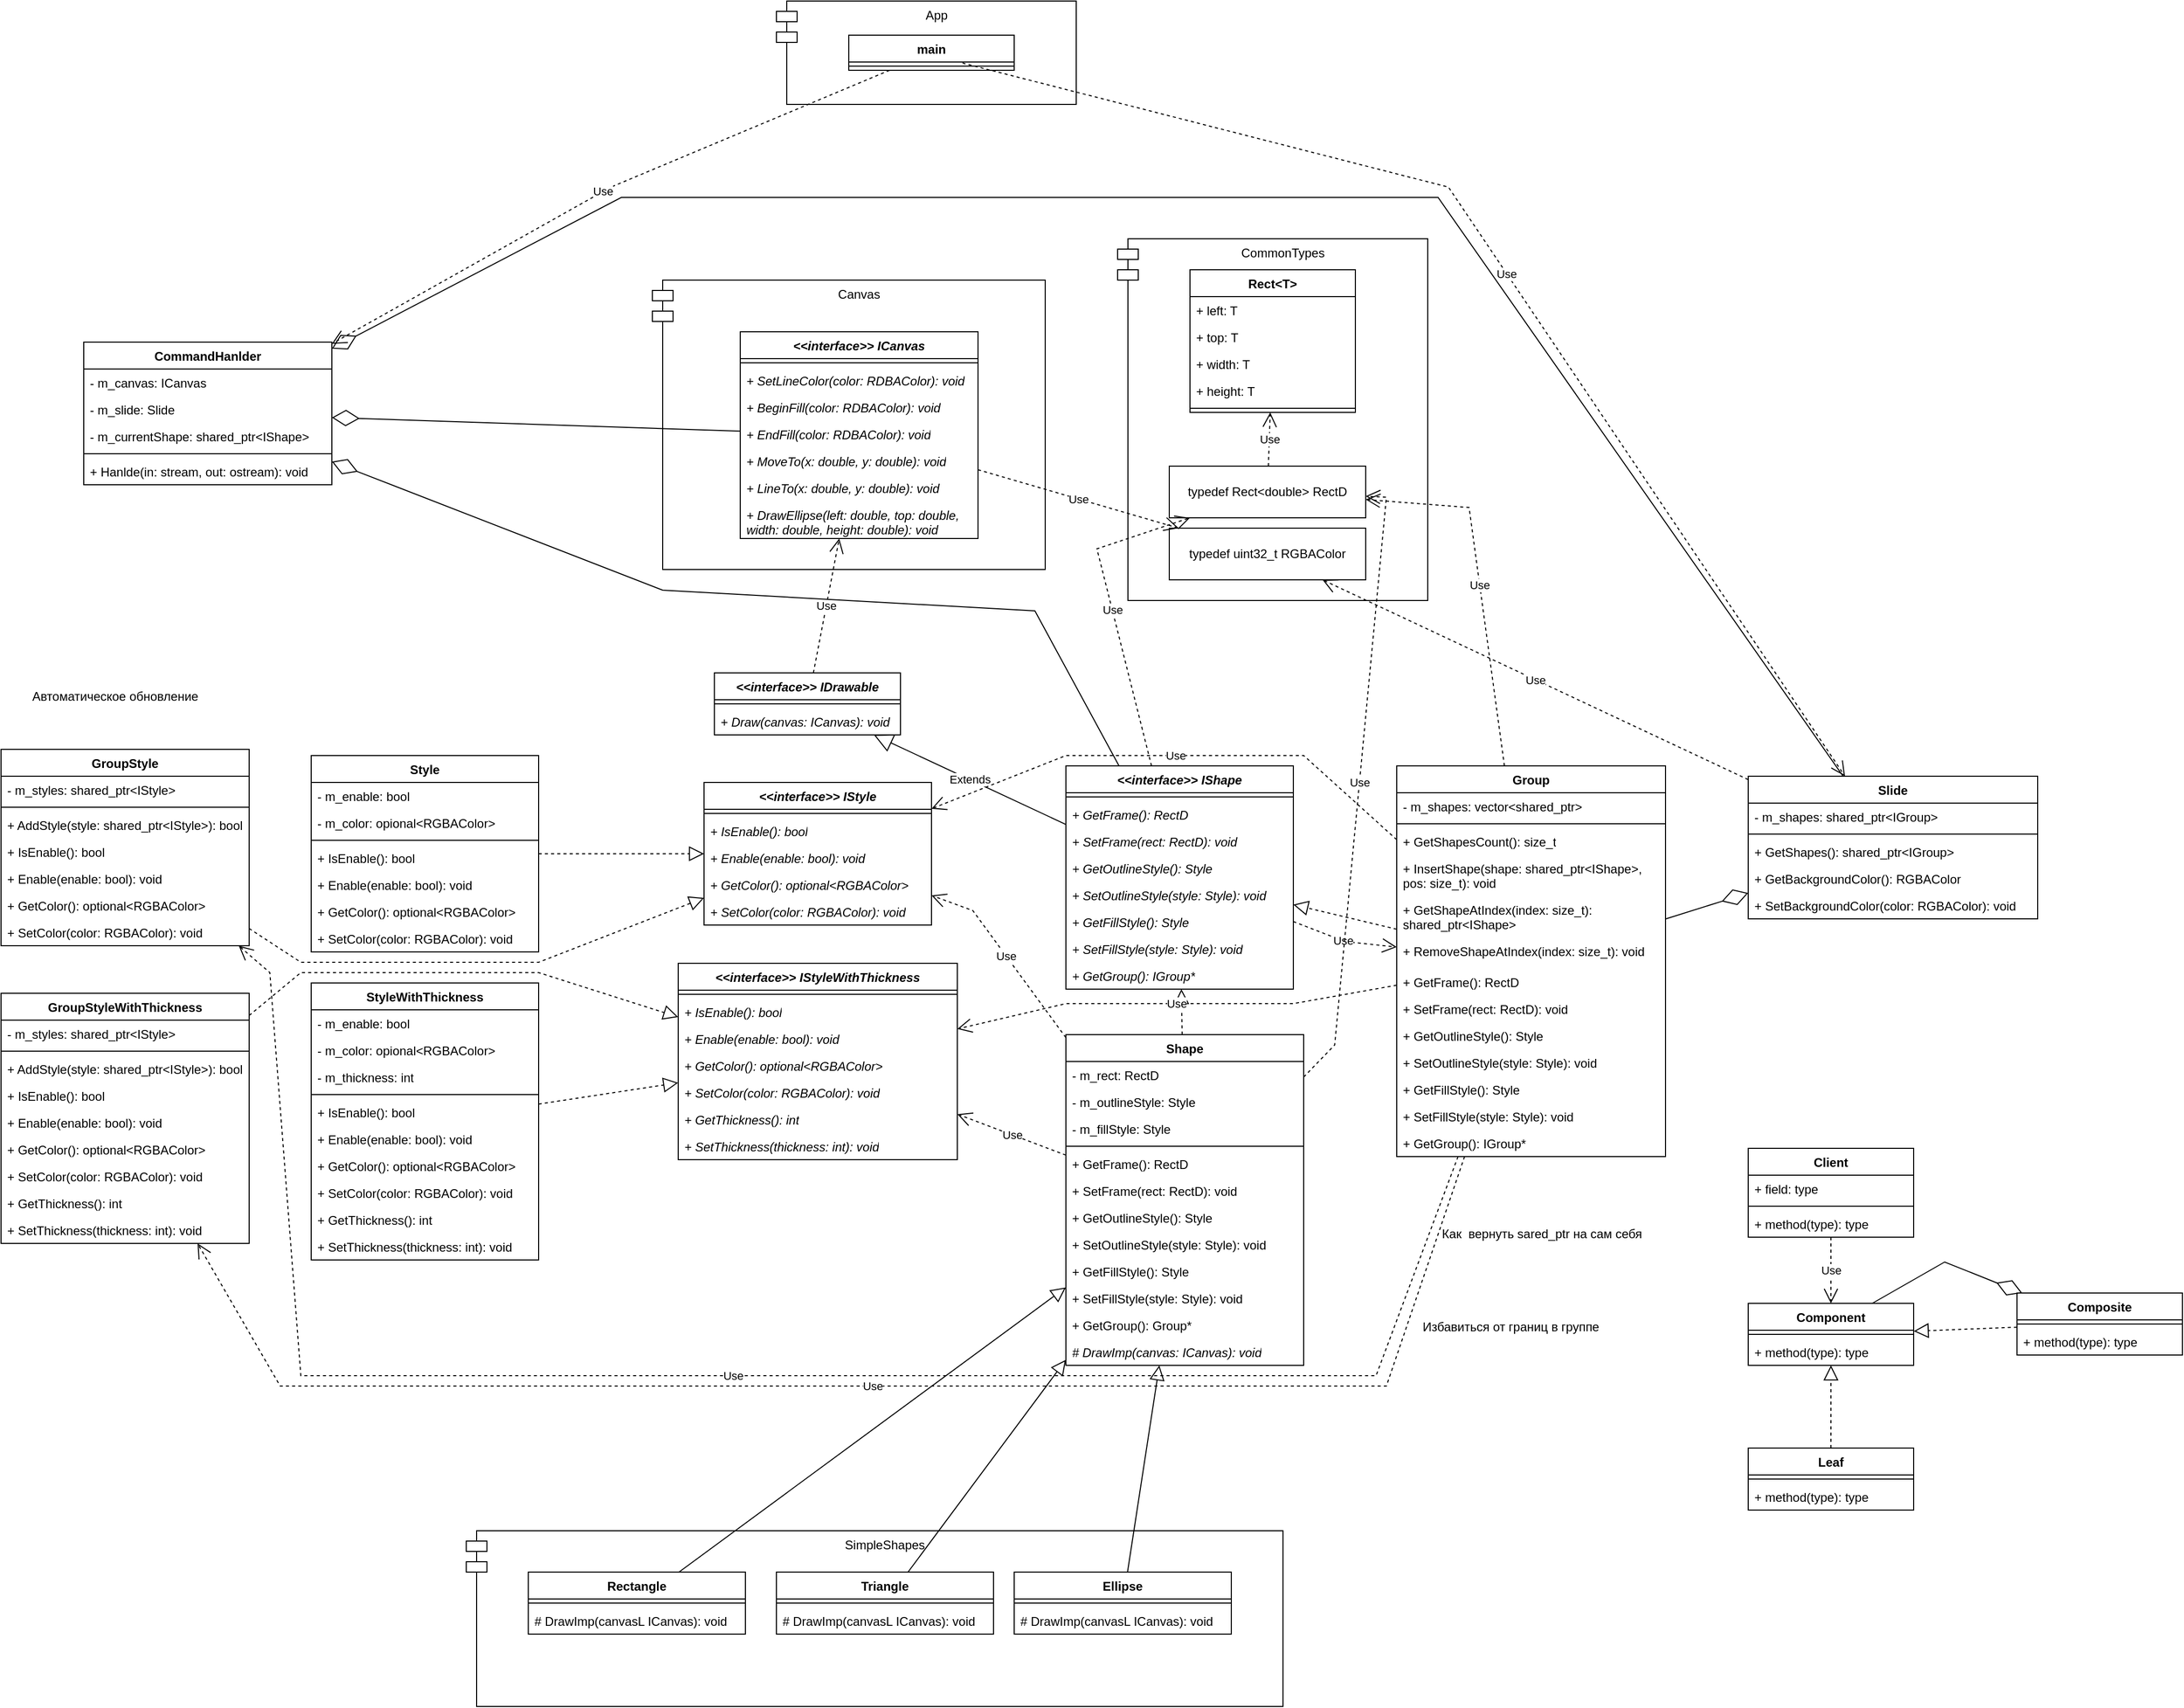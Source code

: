 <mxfile version="24.8.4">
  <diagram name="Страница — 1" id="Q5mQ6EyIHFrdvReiA6iZ">
    <mxGraphModel dx="1948" dy="599" grid="1" gridSize="10" guides="1" tooltips="1" connect="1" arrows="1" fold="1" page="1" pageScale="1" pageWidth="827" pageHeight="1169" math="0" shadow="0">
      <root>
        <mxCell id="0" />
        <mxCell id="1" parent="0" />
        <mxCell id="XjnwX9MCClepq0qYHrMa-5" value="App" style="shape=module;align=left;spacingLeft=20;align=center;verticalAlign=top;whiteSpace=wrap;html=1;" parent="1" vertex="1">
          <mxGeometry x="200" y="100" width="290" height="100" as="geometry" />
        </mxCell>
        <mxCell id="XjnwX9MCClepq0qYHrMa-1" value="main" style="swimlane;fontStyle=1;align=center;verticalAlign=top;childLayout=stackLayout;horizontal=1;startSize=26;horizontalStack=0;resizeParent=1;resizeParentMax=0;resizeLast=0;collapsible=1;marginBottom=0;whiteSpace=wrap;html=1;" parent="1" vertex="1">
          <mxGeometry x="270" y="133" width="160" height="34" as="geometry" />
        </mxCell>
        <mxCell id="XjnwX9MCClepq0qYHrMa-3" value="" style="line;strokeWidth=1;fillColor=none;align=left;verticalAlign=middle;spacingTop=-1;spacingLeft=3;spacingRight=3;rotatable=0;labelPosition=right;points=[];portConstraint=eastwest;strokeColor=inherit;" parent="XjnwX9MCClepq0qYHrMa-1" vertex="1">
          <mxGeometry y="26" width="160" height="8" as="geometry" />
        </mxCell>
        <mxCell id="V_y3H5t075kxLKEzEjP2-2" value="Canvas" style="shape=module;align=left;spacingLeft=20;align=center;verticalAlign=top;whiteSpace=wrap;html=1;" parent="1" vertex="1">
          <mxGeometry x="80" y="370" width="380" height="280" as="geometry" />
        </mxCell>
        <mxCell id="V_y3H5t075kxLKEzEjP2-3" value="&lt;i&gt;&amp;lt;&amp;lt;interface&amp;gt;&amp;gt; ICanvas&lt;/i&gt;" style="swimlane;fontStyle=1;align=center;verticalAlign=top;childLayout=stackLayout;horizontal=1;startSize=26;horizontalStack=0;resizeParent=1;resizeParentMax=0;resizeLast=0;collapsible=1;marginBottom=0;whiteSpace=wrap;html=1;" parent="1" vertex="1">
          <mxGeometry x="165" y="420" width="230" height="200" as="geometry" />
        </mxCell>
        <mxCell id="V_y3H5t075kxLKEzEjP2-5" value="" style="line;strokeWidth=1;fillColor=none;align=left;verticalAlign=middle;spacingTop=-1;spacingLeft=3;spacingRight=3;rotatable=0;labelPosition=right;points=[];portConstraint=eastwest;strokeColor=inherit;" parent="V_y3H5t075kxLKEzEjP2-3" vertex="1">
          <mxGeometry y="26" width="230" height="8" as="geometry" />
        </mxCell>
        <mxCell id="V_y3H5t075kxLKEzEjP2-6" value="&lt;i&gt;+ SetLineColor(color: RDBAColor): void&lt;/i&gt;" style="text;strokeColor=none;fillColor=none;align=left;verticalAlign=top;spacingLeft=4;spacingRight=4;overflow=hidden;rotatable=0;points=[[0,0.5],[1,0.5]];portConstraint=eastwest;whiteSpace=wrap;html=1;" parent="V_y3H5t075kxLKEzEjP2-3" vertex="1">
          <mxGeometry y="34" width="230" height="26" as="geometry" />
        </mxCell>
        <mxCell id="V_y3H5t075kxLKEzEjP2-18" value="&lt;i&gt;+ BeginFill(color: RDBAColor): void&lt;/i&gt;" style="text;strokeColor=none;fillColor=none;align=left;verticalAlign=top;spacingLeft=4;spacingRight=4;overflow=hidden;rotatable=0;points=[[0,0.5],[1,0.5]];portConstraint=eastwest;whiteSpace=wrap;html=1;" parent="V_y3H5t075kxLKEzEjP2-3" vertex="1">
          <mxGeometry y="60" width="230" height="26" as="geometry" />
        </mxCell>
        <mxCell id="V_y3H5t075kxLKEzEjP2-19" value="&lt;i&gt;+ EndFill(color: RDBAColor): void&lt;/i&gt;" style="text;strokeColor=none;fillColor=none;align=left;verticalAlign=top;spacingLeft=4;spacingRight=4;overflow=hidden;rotatable=0;points=[[0,0.5],[1,0.5]];portConstraint=eastwest;whiteSpace=wrap;html=1;" parent="V_y3H5t075kxLKEzEjP2-3" vertex="1">
          <mxGeometry y="86" width="230" height="26" as="geometry" />
        </mxCell>
        <mxCell id="V_y3H5t075kxLKEzEjP2-20" value="&lt;i&gt;+ MoveTo(x: double, y: double): void&lt;/i&gt;" style="text;strokeColor=none;fillColor=none;align=left;verticalAlign=top;spacingLeft=4;spacingRight=4;overflow=hidden;rotatable=0;points=[[0,0.5],[1,0.5]];portConstraint=eastwest;whiteSpace=wrap;html=1;" parent="V_y3H5t075kxLKEzEjP2-3" vertex="1">
          <mxGeometry y="112" width="230" height="26" as="geometry" />
        </mxCell>
        <mxCell id="V_y3H5t075kxLKEzEjP2-21" value="&lt;i&gt;+ LineTo(x: double, y: double): void&lt;/i&gt;" style="text;strokeColor=none;fillColor=none;align=left;verticalAlign=top;spacingLeft=4;spacingRight=4;overflow=hidden;rotatable=0;points=[[0,0.5],[1,0.5]];portConstraint=eastwest;whiteSpace=wrap;html=1;" parent="V_y3H5t075kxLKEzEjP2-3" vertex="1">
          <mxGeometry y="138" width="230" height="26" as="geometry" />
        </mxCell>
        <mxCell id="V_y3H5t075kxLKEzEjP2-22" value="&lt;i&gt;+ DrawEllipse(left: double, top: double, width: double, height: double): void&lt;/i&gt;" style="text;strokeColor=none;fillColor=none;align=left;verticalAlign=top;spacingLeft=4;spacingRight=4;overflow=hidden;rotatable=0;points=[[0,0.5],[1,0.5]];portConstraint=eastwest;whiteSpace=wrap;html=1;" parent="V_y3H5t075kxLKEzEjP2-3" vertex="1">
          <mxGeometry y="164" width="230" height="36" as="geometry" />
        </mxCell>
        <mxCell id="V_y3H5t075kxLKEzEjP2-7" value="CommonTypes" style="shape=module;align=left;spacingLeft=20;align=center;verticalAlign=top;whiteSpace=wrap;html=1;" parent="1" vertex="1">
          <mxGeometry x="530" y="330" width="300" height="350" as="geometry" />
        </mxCell>
        <mxCell id="V_y3H5t075kxLKEzEjP2-8" value="Rect&amp;lt;T&amp;gt;" style="swimlane;fontStyle=1;align=center;verticalAlign=top;childLayout=stackLayout;horizontal=1;startSize=26;horizontalStack=0;resizeParent=1;resizeParentMax=0;resizeLast=0;collapsible=1;marginBottom=0;whiteSpace=wrap;html=1;" parent="1" vertex="1">
          <mxGeometry x="600" y="360" width="160" height="138" as="geometry" />
        </mxCell>
        <mxCell id="V_y3H5t075kxLKEzEjP2-9" value="+ left: T" style="text;strokeColor=none;fillColor=none;align=left;verticalAlign=top;spacingLeft=4;spacingRight=4;overflow=hidden;rotatable=0;points=[[0,0.5],[1,0.5]];portConstraint=eastwest;whiteSpace=wrap;html=1;" parent="V_y3H5t075kxLKEzEjP2-8" vertex="1">
          <mxGeometry y="26" width="160" height="26" as="geometry" />
        </mxCell>
        <mxCell id="V_y3H5t075kxLKEzEjP2-12" value="+ top: T" style="text;strokeColor=none;fillColor=none;align=left;verticalAlign=top;spacingLeft=4;spacingRight=4;overflow=hidden;rotatable=0;points=[[0,0.5],[1,0.5]];portConstraint=eastwest;whiteSpace=wrap;html=1;" parent="V_y3H5t075kxLKEzEjP2-8" vertex="1">
          <mxGeometry y="52" width="160" height="26" as="geometry" />
        </mxCell>
        <mxCell id="V_y3H5t075kxLKEzEjP2-13" value="+ width: T" style="text;strokeColor=none;fillColor=none;align=left;verticalAlign=top;spacingLeft=4;spacingRight=4;overflow=hidden;rotatable=0;points=[[0,0.5],[1,0.5]];portConstraint=eastwest;whiteSpace=wrap;html=1;" parent="V_y3H5t075kxLKEzEjP2-8" vertex="1">
          <mxGeometry y="78" width="160" height="26" as="geometry" />
        </mxCell>
        <mxCell id="V_y3H5t075kxLKEzEjP2-14" value="+ height: T" style="text;strokeColor=none;fillColor=none;align=left;verticalAlign=top;spacingLeft=4;spacingRight=4;overflow=hidden;rotatable=0;points=[[0,0.5],[1,0.5]];portConstraint=eastwest;whiteSpace=wrap;html=1;" parent="V_y3H5t075kxLKEzEjP2-8" vertex="1">
          <mxGeometry y="104" width="160" height="26" as="geometry" />
        </mxCell>
        <mxCell id="V_y3H5t075kxLKEzEjP2-10" value="" style="line;strokeWidth=1;fillColor=none;align=left;verticalAlign=middle;spacingTop=-1;spacingLeft=3;spacingRight=3;rotatable=0;labelPosition=right;points=[];portConstraint=eastwest;strokeColor=inherit;" parent="V_y3H5t075kxLKEzEjP2-8" vertex="1">
          <mxGeometry y="130" width="160" height="8" as="geometry" />
        </mxCell>
        <mxCell id="V_y3H5t075kxLKEzEjP2-15" value="typedef Rect&amp;lt;double&amp;gt; RectD" style="html=1;whiteSpace=wrap;" parent="1" vertex="1">
          <mxGeometry x="580" y="550" width="190" height="50" as="geometry" />
        </mxCell>
        <mxCell id="V_y3H5t075kxLKEzEjP2-16" value="typedef uint32_t RGBAColor" style="html=1;whiteSpace=wrap;" parent="1" vertex="1">
          <mxGeometry x="580" y="610" width="190" height="50" as="geometry" />
        </mxCell>
        <mxCell id="V_y3H5t075kxLKEzEjP2-17" value="Use" style="endArrow=open;endSize=12;dashed=1;html=1;rounded=0;" parent="1" source="V_y3H5t075kxLKEzEjP2-15" target="V_y3H5t075kxLKEzEjP2-8" edge="1">
          <mxGeometry width="160" relative="1" as="geometry">
            <mxPoint x="480" y="490" as="sourcePoint" />
            <mxPoint x="640" y="490" as="targetPoint" />
          </mxGeometry>
        </mxCell>
        <mxCell id="V_y3H5t075kxLKEzEjP2-23" value="Use" style="endArrow=open;endSize=12;dashed=1;html=1;rounded=0;" parent="1" source="V_y3H5t075kxLKEzEjP2-3" target="V_y3H5t075kxLKEzEjP2-16" edge="1">
          <mxGeometry width="160" relative="1" as="geometry">
            <mxPoint x="340" y="490" as="sourcePoint" />
            <mxPoint x="500" y="490" as="targetPoint" />
          </mxGeometry>
        </mxCell>
        <mxCell id="V_y3H5t075kxLKEzEjP2-25" value="&lt;i&gt;&amp;lt;&amp;lt;interface&amp;gt;&amp;gt; IDrawable&lt;/i&gt;" style="swimlane;fontStyle=1;align=center;verticalAlign=top;childLayout=stackLayout;horizontal=1;startSize=26;horizontalStack=0;resizeParent=1;resizeParentMax=0;resizeLast=0;collapsible=1;marginBottom=0;whiteSpace=wrap;html=1;" parent="1" vertex="1">
          <mxGeometry x="140" y="750" width="180" height="60" as="geometry" />
        </mxCell>
        <mxCell id="V_y3H5t075kxLKEzEjP2-27" value="" style="line;strokeWidth=1;fillColor=none;align=left;verticalAlign=middle;spacingTop=-1;spacingLeft=3;spacingRight=3;rotatable=0;labelPosition=right;points=[];portConstraint=eastwest;strokeColor=inherit;" parent="V_y3H5t075kxLKEzEjP2-25" vertex="1">
          <mxGeometry y="26" width="180" height="8" as="geometry" />
        </mxCell>
        <mxCell id="V_y3H5t075kxLKEzEjP2-28" value="&lt;i&gt;+ Draw(canvas: ICanvas): void&lt;/i&gt;" style="text;strokeColor=none;fillColor=none;align=left;verticalAlign=top;spacingLeft=4;spacingRight=4;overflow=hidden;rotatable=0;points=[[0,0.5],[1,0.5]];portConstraint=eastwest;whiteSpace=wrap;html=1;" parent="V_y3H5t075kxLKEzEjP2-25" vertex="1">
          <mxGeometry y="34" width="180" height="26" as="geometry" />
        </mxCell>
        <mxCell id="V_y3H5t075kxLKEzEjP2-29" value="Use" style="endArrow=open;endSize=12;dashed=1;html=1;rounded=0;" parent="1" source="V_y3H5t075kxLKEzEjP2-25" target="V_y3H5t075kxLKEzEjP2-3" edge="1">
          <mxGeometry width="160" relative="1" as="geometry">
            <mxPoint x="360" y="720" as="sourcePoint" />
            <mxPoint x="520" y="720" as="targetPoint" />
          </mxGeometry>
        </mxCell>
        <mxCell id="V_y3H5t075kxLKEzEjP2-30" value="Style" style="swimlane;fontStyle=1;align=center;verticalAlign=top;childLayout=stackLayout;horizontal=1;startSize=26;horizontalStack=0;resizeParent=1;resizeParentMax=0;resizeLast=0;collapsible=1;marginBottom=0;whiteSpace=wrap;html=1;" parent="1" vertex="1">
          <mxGeometry x="-250" y="830" width="220" height="190" as="geometry" />
        </mxCell>
        <mxCell id="V_y3H5t075kxLKEzEjP2-31" value="- m_enable: bool" style="text;strokeColor=none;fillColor=none;align=left;verticalAlign=top;spacingLeft=4;spacingRight=4;overflow=hidden;rotatable=0;points=[[0,0.5],[1,0.5]];portConstraint=eastwest;whiteSpace=wrap;html=1;" parent="V_y3H5t075kxLKEzEjP2-30" vertex="1">
          <mxGeometry y="26" width="220" height="26" as="geometry" />
        </mxCell>
        <mxCell id="V_y3H5t075kxLKEzEjP2-34" value="- m_color: opional&amp;lt;RGBAColor&amp;gt;" style="text;strokeColor=none;fillColor=none;align=left;verticalAlign=top;spacingLeft=4;spacingRight=4;overflow=hidden;rotatable=0;points=[[0,0.5],[1,0.5]];portConstraint=eastwest;whiteSpace=wrap;html=1;" parent="V_y3H5t075kxLKEzEjP2-30" vertex="1">
          <mxGeometry y="52" width="220" height="26" as="geometry" />
        </mxCell>
        <mxCell id="V_y3H5t075kxLKEzEjP2-32" value="" style="line;strokeWidth=1;fillColor=none;align=left;verticalAlign=middle;spacingTop=-1;spacingLeft=3;spacingRight=3;rotatable=0;labelPosition=right;points=[];portConstraint=eastwest;strokeColor=inherit;" parent="V_y3H5t075kxLKEzEjP2-30" vertex="1">
          <mxGeometry y="78" width="220" height="8" as="geometry" />
        </mxCell>
        <mxCell id="V_y3H5t075kxLKEzEjP2-33" value="+ IsEnable(): bool" style="text;strokeColor=none;fillColor=none;align=left;verticalAlign=top;spacingLeft=4;spacingRight=4;overflow=hidden;rotatable=0;points=[[0,0.5],[1,0.5]];portConstraint=eastwest;whiteSpace=wrap;html=1;" parent="V_y3H5t075kxLKEzEjP2-30" vertex="1">
          <mxGeometry y="86" width="220" height="26" as="geometry" />
        </mxCell>
        <mxCell id="V_y3H5t075kxLKEzEjP2-36" value="+ Enable(enable: bool): void" style="text;strokeColor=none;fillColor=none;align=left;verticalAlign=top;spacingLeft=4;spacingRight=4;overflow=hidden;rotatable=0;points=[[0,0.5],[1,0.5]];portConstraint=eastwest;whiteSpace=wrap;html=1;" parent="V_y3H5t075kxLKEzEjP2-30" vertex="1">
          <mxGeometry y="112" width="220" height="26" as="geometry" />
        </mxCell>
        <mxCell id="V_y3H5t075kxLKEzEjP2-37" value="+ GetColor(): optional&amp;lt;RGBAColor&amp;gt;" style="text;strokeColor=none;fillColor=none;align=left;verticalAlign=top;spacingLeft=4;spacingRight=4;overflow=hidden;rotatable=0;points=[[0,0.5],[1,0.5]];portConstraint=eastwest;whiteSpace=wrap;html=1;" parent="V_y3H5t075kxLKEzEjP2-30" vertex="1">
          <mxGeometry y="138" width="220" height="26" as="geometry" />
        </mxCell>
        <mxCell id="V_y3H5t075kxLKEzEjP2-39" value="+ SetColor(color: RGBAColor): void" style="text;strokeColor=none;fillColor=none;align=left;verticalAlign=top;spacingLeft=4;spacingRight=4;overflow=hidden;rotatable=0;points=[[0,0.5],[1,0.5]];portConstraint=eastwest;whiteSpace=wrap;html=1;" parent="V_y3H5t075kxLKEzEjP2-30" vertex="1">
          <mxGeometry y="164" width="220" height="26" as="geometry" />
        </mxCell>
        <mxCell id="V_y3H5t075kxLKEzEjP2-40" value="&lt;i&gt;&amp;lt;&amp;lt;interface&amp;gt;&amp;gt; IShape&lt;/i&gt;" style="swimlane;fontStyle=1;align=center;verticalAlign=top;childLayout=stackLayout;horizontal=1;startSize=26;horizontalStack=0;resizeParent=1;resizeParentMax=0;resizeLast=0;collapsible=1;marginBottom=0;whiteSpace=wrap;html=1;" parent="1" vertex="1">
          <mxGeometry x="480" y="840" width="220" height="216" as="geometry" />
        </mxCell>
        <mxCell id="V_y3H5t075kxLKEzEjP2-42" value="" style="line;strokeWidth=1;fillColor=none;align=left;verticalAlign=middle;spacingTop=-1;spacingLeft=3;spacingRight=3;rotatable=0;labelPosition=right;points=[];portConstraint=eastwest;strokeColor=inherit;" parent="V_y3H5t075kxLKEzEjP2-40" vertex="1">
          <mxGeometry y="26" width="220" height="8" as="geometry" />
        </mxCell>
        <mxCell id="V_y3H5t075kxLKEzEjP2-43" value="&lt;i&gt;+ GetFrame(): RectD&lt;/i&gt;" style="text;strokeColor=none;fillColor=none;align=left;verticalAlign=top;spacingLeft=4;spacingRight=4;overflow=hidden;rotatable=0;points=[[0,0.5],[1,0.5]];portConstraint=eastwest;whiteSpace=wrap;html=1;" parent="V_y3H5t075kxLKEzEjP2-40" vertex="1">
          <mxGeometry y="34" width="220" height="26" as="geometry" />
        </mxCell>
        <mxCell id="V_y3H5t075kxLKEzEjP2-46" value="&lt;i&gt;+ SetFrame(rect: RectD): void&lt;/i&gt;" style="text;strokeColor=none;fillColor=none;align=left;verticalAlign=top;spacingLeft=4;spacingRight=4;overflow=hidden;rotatable=0;points=[[0,0.5],[1,0.5]];portConstraint=eastwest;whiteSpace=wrap;html=1;" parent="V_y3H5t075kxLKEzEjP2-40" vertex="1">
          <mxGeometry y="60" width="220" height="26" as="geometry" />
        </mxCell>
        <mxCell id="V_y3H5t075kxLKEzEjP2-47" value="&lt;i&gt;+ GetOutlineStyle(): Style&lt;/i&gt;" style="text;strokeColor=none;fillColor=none;align=left;verticalAlign=top;spacingLeft=4;spacingRight=4;overflow=hidden;rotatable=0;points=[[0,0.5],[1,0.5]];portConstraint=eastwest;whiteSpace=wrap;html=1;" parent="V_y3H5t075kxLKEzEjP2-40" vertex="1">
          <mxGeometry y="86" width="220" height="26" as="geometry" />
        </mxCell>
        <mxCell id="V_y3H5t075kxLKEzEjP2-48" value="&lt;i&gt;+ SetOutlineStyle(style: Style): void&lt;/i&gt;" style="text;strokeColor=none;fillColor=none;align=left;verticalAlign=top;spacingLeft=4;spacingRight=4;overflow=hidden;rotatable=0;points=[[0,0.5],[1,0.5]];portConstraint=eastwest;whiteSpace=wrap;html=1;" parent="V_y3H5t075kxLKEzEjP2-40" vertex="1">
          <mxGeometry y="112" width="220" height="26" as="geometry" />
        </mxCell>
        <mxCell id="V_y3H5t075kxLKEzEjP2-49" value="&lt;i&gt;+ GetFillStyle(): Style&lt;/i&gt;" style="text;strokeColor=none;fillColor=none;align=left;verticalAlign=top;spacingLeft=4;spacingRight=4;overflow=hidden;rotatable=0;points=[[0,0.5],[1,0.5]];portConstraint=eastwest;whiteSpace=wrap;html=1;" parent="V_y3H5t075kxLKEzEjP2-40" vertex="1">
          <mxGeometry y="138" width="220" height="26" as="geometry" />
        </mxCell>
        <mxCell id="V_y3H5t075kxLKEzEjP2-50" value="&lt;i&gt;+ SetFillStyle(style: Style): void&lt;/i&gt;" style="text;strokeColor=none;fillColor=none;align=left;verticalAlign=top;spacingLeft=4;spacingRight=4;overflow=hidden;rotatable=0;points=[[0,0.5],[1,0.5]];portConstraint=eastwest;whiteSpace=wrap;html=1;" parent="V_y3H5t075kxLKEzEjP2-40" vertex="1">
          <mxGeometry y="164" width="220" height="26" as="geometry" />
        </mxCell>
        <mxCell id="V_y3H5t075kxLKEzEjP2-51" value="&lt;i&gt;+ GetGroup(): IGroup*&lt;/i&gt;" style="text;strokeColor=none;fillColor=none;align=left;verticalAlign=top;spacingLeft=4;spacingRight=4;overflow=hidden;rotatable=0;points=[[0,0.5],[1,0.5]];portConstraint=eastwest;whiteSpace=wrap;html=1;" parent="V_y3H5t075kxLKEzEjP2-40" vertex="1">
          <mxGeometry y="190" width="220" height="26" as="geometry" />
        </mxCell>
        <mxCell id="V_y3H5t075kxLKEzEjP2-44" value="Extends" style="endArrow=block;endSize=16;endFill=0;html=1;rounded=0;" parent="1" source="V_y3H5t075kxLKEzEjP2-40" target="V_y3H5t075kxLKEzEjP2-25" edge="1">
          <mxGeometry width="160" relative="1" as="geometry">
            <mxPoint x="480" y="890" as="sourcePoint" />
            <mxPoint x="640" y="890" as="targetPoint" />
          </mxGeometry>
        </mxCell>
        <mxCell id="V_y3H5t075kxLKEzEjP2-45" value="Use" style="endArrow=open;endSize=12;dashed=1;html=1;rounded=0;" parent="1" source="V_y3H5t075kxLKEzEjP2-40" target="V_y3H5t075kxLKEzEjP2-15" edge="1">
          <mxGeometry width="160" relative="1" as="geometry">
            <mxPoint x="480" y="850" as="sourcePoint" />
            <mxPoint x="640" y="850" as="targetPoint" />
            <Array as="points">
              <mxPoint x="510" y="630" />
            </Array>
          </mxGeometry>
        </mxCell>
        <mxCell id="V_y3H5t075kxLKEzEjP2-52" value="Group" style="swimlane;fontStyle=1;align=center;verticalAlign=top;childLayout=stackLayout;horizontal=1;startSize=26;horizontalStack=0;resizeParent=1;resizeParentMax=0;resizeLast=0;collapsible=1;marginBottom=0;whiteSpace=wrap;html=1;" parent="1" vertex="1">
          <mxGeometry x="800" y="840" width="260" height="378" as="geometry" />
        </mxCell>
        <mxCell id="V_y3H5t075kxLKEzEjP2-75" value="- m_shapes: vector&amp;lt;shared_ptr&amp;gt;" style="text;strokeColor=none;fillColor=none;align=left;verticalAlign=top;spacingLeft=4;spacingRight=4;overflow=hidden;rotatable=0;points=[[0,0.5],[1,0.5]];portConstraint=eastwest;whiteSpace=wrap;html=1;" parent="V_y3H5t075kxLKEzEjP2-52" vertex="1">
          <mxGeometry y="26" width="260" height="26" as="geometry" />
        </mxCell>
        <mxCell id="V_y3H5t075kxLKEzEjP2-53" value="" style="line;strokeWidth=1;fillColor=none;align=left;verticalAlign=middle;spacingTop=-1;spacingLeft=3;spacingRight=3;rotatable=0;labelPosition=right;points=[];portConstraint=eastwest;strokeColor=inherit;" parent="V_y3H5t075kxLKEzEjP2-52" vertex="1">
          <mxGeometry y="52" width="260" height="8" as="geometry" />
        </mxCell>
        <mxCell id="V_y3H5t075kxLKEzEjP2-60" value="+ GetShapesCount(): size_t" style="text;strokeColor=none;fillColor=none;align=left;verticalAlign=top;spacingLeft=4;spacingRight=4;overflow=hidden;rotatable=0;points=[[0,0.5],[1,0.5]];portConstraint=eastwest;whiteSpace=wrap;html=1;" parent="V_y3H5t075kxLKEzEjP2-52" vertex="1">
          <mxGeometry y="60" width="260" height="26" as="geometry" />
        </mxCell>
        <mxCell id="V_y3H5t075kxLKEzEjP2-63" value="+ InsertShape(shape: shared_ptr&amp;lt;IShape&amp;gt;, pos: size_t): void" style="text;strokeColor=none;fillColor=none;align=left;verticalAlign=top;spacingLeft=4;spacingRight=4;overflow=hidden;rotatable=0;points=[[0,0.5],[1,0.5]];portConstraint=eastwest;whiteSpace=wrap;html=1;" parent="V_y3H5t075kxLKEzEjP2-52" vertex="1">
          <mxGeometry y="86" width="260" height="40" as="geometry" />
        </mxCell>
        <mxCell id="V_y3H5t075kxLKEzEjP2-64" value="+ GetShapeAtIndex(index: size_t): shared_ptr&amp;lt;IShape&amp;gt;" style="text;strokeColor=none;fillColor=none;align=left;verticalAlign=top;spacingLeft=4;spacingRight=4;overflow=hidden;rotatable=0;points=[[0,0.5],[1,0.5]];portConstraint=eastwest;whiteSpace=wrap;html=1;" parent="V_y3H5t075kxLKEzEjP2-52" vertex="1">
          <mxGeometry y="126" width="260" height="40" as="geometry" />
        </mxCell>
        <mxCell id="V_y3H5t075kxLKEzEjP2-65" value="+ RemoveShapeAtIndex(index: size_t): void" style="text;strokeColor=none;fillColor=none;align=left;verticalAlign=top;spacingLeft=4;spacingRight=4;overflow=hidden;rotatable=0;points=[[0,0.5],[1,0.5]];portConstraint=eastwest;whiteSpace=wrap;html=1;" parent="V_y3H5t075kxLKEzEjP2-52" vertex="1">
          <mxGeometry y="166" width="260" height="30" as="geometry" />
        </mxCell>
        <mxCell id="V_y3H5t075kxLKEzEjP2-92" value="+ GetFrame(): RectD" style="text;strokeColor=none;fillColor=none;align=left;verticalAlign=top;spacingLeft=4;spacingRight=4;overflow=hidden;rotatable=0;points=[[0,0.5],[1,0.5]];portConstraint=eastwest;whiteSpace=wrap;html=1;" parent="V_y3H5t075kxLKEzEjP2-52" vertex="1">
          <mxGeometry y="196" width="260" height="26" as="geometry" />
        </mxCell>
        <mxCell id="V_y3H5t075kxLKEzEjP2-93" value="+ SetFrame(rect: RectD): void" style="text;strokeColor=none;fillColor=none;align=left;verticalAlign=top;spacingLeft=4;spacingRight=4;overflow=hidden;rotatable=0;points=[[0,0.5],[1,0.5]];portConstraint=eastwest;whiteSpace=wrap;html=1;" parent="V_y3H5t075kxLKEzEjP2-52" vertex="1">
          <mxGeometry y="222" width="260" height="26" as="geometry" />
        </mxCell>
        <mxCell id="V_y3H5t075kxLKEzEjP2-94" value="+ GetOutlineStyle(): Style" style="text;strokeColor=none;fillColor=none;align=left;verticalAlign=top;spacingLeft=4;spacingRight=4;overflow=hidden;rotatable=0;points=[[0,0.5],[1,0.5]];portConstraint=eastwest;whiteSpace=wrap;html=1;" parent="V_y3H5t075kxLKEzEjP2-52" vertex="1">
          <mxGeometry y="248" width="260" height="26" as="geometry" />
        </mxCell>
        <mxCell id="V_y3H5t075kxLKEzEjP2-95" value="+ SetOutlineStyle(style: Style): void" style="text;strokeColor=none;fillColor=none;align=left;verticalAlign=top;spacingLeft=4;spacingRight=4;overflow=hidden;rotatable=0;points=[[0,0.5],[1,0.5]];portConstraint=eastwest;whiteSpace=wrap;html=1;" parent="V_y3H5t075kxLKEzEjP2-52" vertex="1">
          <mxGeometry y="274" width="260" height="26" as="geometry" />
        </mxCell>
        <mxCell id="V_y3H5t075kxLKEzEjP2-96" value="+ GetFillStyle(): Style" style="text;strokeColor=none;fillColor=none;align=left;verticalAlign=top;spacingLeft=4;spacingRight=4;overflow=hidden;rotatable=0;points=[[0,0.5],[1,0.5]];portConstraint=eastwest;whiteSpace=wrap;html=1;" parent="V_y3H5t075kxLKEzEjP2-52" vertex="1">
          <mxGeometry y="300" width="260" height="26" as="geometry" />
        </mxCell>
        <mxCell id="V_y3H5t075kxLKEzEjP2-97" value="+ SetFillStyle(style: Style): void" style="text;strokeColor=none;fillColor=none;align=left;verticalAlign=top;spacingLeft=4;spacingRight=4;overflow=hidden;rotatable=0;points=[[0,0.5],[1,0.5]];portConstraint=eastwest;whiteSpace=wrap;html=1;" parent="V_y3H5t075kxLKEzEjP2-52" vertex="1">
          <mxGeometry y="326" width="260" height="26" as="geometry" />
        </mxCell>
        <mxCell id="V_y3H5t075kxLKEzEjP2-98" value="+ GetGroup(): IGroup*" style="text;strokeColor=none;fillColor=none;align=left;verticalAlign=top;spacingLeft=4;spacingRight=4;overflow=hidden;rotatable=0;points=[[0,0.5],[1,0.5]];portConstraint=eastwest;whiteSpace=wrap;html=1;" parent="V_y3H5t075kxLKEzEjP2-52" vertex="1">
          <mxGeometry y="352" width="260" height="26" as="geometry" />
        </mxCell>
        <mxCell id="V_y3H5t075kxLKEzEjP2-66" value="Use" style="endArrow=open;endSize=12;dashed=1;html=1;rounded=0;" parent="1" source="V_y3H5t075kxLKEzEjP2-40" target="V_y3H5t075kxLKEzEjP2-52" edge="1">
          <mxGeometry width="160" relative="1" as="geometry">
            <mxPoint x="680" y="940" as="sourcePoint" />
            <mxPoint x="840" y="940" as="targetPoint" />
            <Array as="points">
              <mxPoint x="750" y="1010" />
            </Array>
          </mxGeometry>
        </mxCell>
        <mxCell id="V_y3H5t075kxLKEzEjP2-67" value="Slide" style="swimlane;fontStyle=1;align=center;verticalAlign=top;childLayout=stackLayout;horizontal=1;startSize=26;horizontalStack=0;resizeParent=1;resizeParentMax=0;resizeLast=0;collapsible=1;marginBottom=0;whiteSpace=wrap;html=1;" parent="1" vertex="1">
          <mxGeometry x="1140" y="850" width="280" height="138" as="geometry" />
        </mxCell>
        <mxCell id="V_y3H5t075kxLKEzEjP2-68" value="- m_shapes: shared_ptr&amp;lt;IGroup&amp;gt;" style="text;strokeColor=none;fillColor=none;align=left;verticalAlign=top;spacingLeft=4;spacingRight=4;overflow=hidden;rotatable=0;points=[[0,0.5],[1,0.5]];portConstraint=eastwest;whiteSpace=wrap;html=1;" parent="V_y3H5t075kxLKEzEjP2-67" vertex="1">
          <mxGeometry y="26" width="280" height="26" as="geometry" />
        </mxCell>
        <mxCell id="V_y3H5t075kxLKEzEjP2-69" value="" style="line;strokeWidth=1;fillColor=none;align=left;verticalAlign=middle;spacingTop=-1;spacingLeft=3;spacingRight=3;rotatable=0;labelPosition=right;points=[];portConstraint=eastwest;strokeColor=inherit;" parent="V_y3H5t075kxLKEzEjP2-67" vertex="1">
          <mxGeometry y="52" width="280" height="8" as="geometry" />
        </mxCell>
        <mxCell id="V_y3H5t075kxLKEzEjP2-70" value="+ GetShapes(): shared_ptr&amp;lt;IGroup&amp;gt;" style="text;strokeColor=none;fillColor=none;align=left;verticalAlign=top;spacingLeft=4;spacingRight=4;overflow=hidden;rotatable=0;points=[[0,0.5],[1,0.5]];portConstraint=eastwest;whiteSpace=wrap;html=1;" parent="V_y3H5t075kxLKEzEjP2-67" vertex="1">
          <mxGeometry y="60" width="280" height="26" as="geometry" />
        </mxCell>
        <mxCell id="V_y3H5t075kxLKEzEjP2-71" value="+ GetBackgroundColor(): RGBAColor" style="text;strokeColor=none;fillColor=none;align=left;verticalAlign=top;spacingLeft=4;spacingRight=4;overflow=hidden;rotatable=0;points=[[0,0.5],[1,0.5]];portConstraint=eastwest;whiteSpace=wrap;html=1;" parent="V_y3H5t075kxLKEzEjP2-67" vertex="1">
          <mxGeometry y="86" width="280" height="26" as="geometry" />
        </mxCell>
        <mxCell id="V_y3H5t075kxLKEzEjP2-72" value="+ SetBackgroundColor(color: RGBAColor): void" style="text;strokeColor=none;fillColor=none;align=left;verticalAlign=top;spacingLeft=4;spacingRight=4;overflow=hidden;rotatable=0;points=[[0,0.5],[1,0.5]];portConstraint=eastwest;whiteSpace=wrap;html=1;" parent="V_y3H5t075kxLKEzEjP2-67" vertex="1">
          <mxGeometry y="112" width="280" height="26" as="geometry" />
        </mxCell>
        <mxCell id="V_y3H5t075kxLKEzEjP2-73" value="" style="endArrow=diamondThin;endFill=0;endSize=24;html=1;rounded=0;" parent="1" source="V_y3H5t075kxLKEzEjP2-52" target="V_y3H5t075kxLKEzEjP2-67" edge="1">
          <mxGeometry width="160" relative="1" as="geometry">
            <mxPoint x="1000" y="890" as="sourcePoint" />
            <mxPoint x="1160" y="890" as="targetPoint" />
          </mxGeometry>
        </mxCell>
        <mxCell id="V_y3H5t075kxLKEzEjP2-74" value="Use" style="endArrow=open;endSize=12;dashed=1;html=1;rounded=0;" parent="1" source="V_y3H5t075kxLKEzEjP2-67" target="V_y3H5t075kxLKEzEjP2-16" edge="1">
          <mxGeometry width="160" relative="1" as="geometry">
            <mxPoint x="1044.08" y="850" as="sourcePoint" />
            <mxPoint x="859.998" y="630" as="targetPoint" />
          </mxGeometry>
        </mxCell>
        <mxCell id="V_y3H5t075kxLKEzEjP2-76" value="Shape" style="swimlane;fontStyle=1;align=center;verticalAlign=top;childLayout=stackLayout;horizontal=1;startSize=26;horizontalStack=0;resizeParent=1;resizeParentMax=0;resizeLast=0;collapsible=1;marginBottom=0;whiteSpace=wrap;html=1;" parent="1" vertex="1">
          <mxGeometry x="480" y="1100" width="230" height="320" as="geometry" />
        </mxCell>
        <mxCell id="V_y3H5t075kxLKEzEjP2-91" value="- m_rect: RectD" style="text;strokeColor=none;fillColor=none;align=left;verticalAlign=top;spacingLeft=4;spacingRight=4;overflow=hidden;rotatable=0;points=[[0,0.5],[1,0.5]];portConstraint=eastwest;whiteSpace=wrap;html=1;" parent="V_y3H5t075kxLKEzEjP2-76" vertex="1">
          <mxGeometry y="26" width="230" height="26" as="geometry" />
        </mxCell>
        <mxCell id="V_y3H5t075kxLKEzEjP2-89" value="- m_outlineStyle: Style" style="text;strokeColor=none;fillColor=none;align=left;verticalAlign=top;spacingLeft=4;spacingRight=4;overflow=hidden;rotatable=0;points=[[0,0.5],[1,0.5]];portConstraint=eastwest;whiteSpace=wrap;html=1;" parent="V_y3H5t075kxLKEzEjP2-76" vertex="1">
          <mxGeometry y="52" width="230" height="26" as="geometry" />
        </mxCell>
        <mxCell id="V_y3H5t075kxLKEzEjP2-90" value="- m_fillStyle: Style" style="text;strokeColor=none;fillColor=none;align=left;verticalAlign=top;spacingLeft=4;spacingRight=4;overflow=hidden;rotatable=0;points=[[0,0.5],[1,0.5]];portConstraint=eastwest;whiteSpace=wrap;html=1;" parent="V_y3H5t075kxLKEzEjP2-76" vertex="1">
          <mxGeometry y="78" width="230" height="26" as="geometry" />
        </mxCell>
        <mxCell id="V_y3H5t075kxLKEzEjP2-78" value="" style="line;strokeWidth=1;fillColor=none;align=left;verticalAlign=middle;spacingTop=-1;spacingLeft=3;spacingRight=3;rotatable=0;labelPosition=right;points=[];portConstraint=eastwest;strokeColor=inherit;" parent="V_y3H5t075kxLKEzEjP2-76" vertex="1">
          <mxGeometry y="104" width="230" height="8" as="geometry" />
        </mxCell>
        <mxCell id="V_y3H5t075kxLKEzEjP2-82" value="+ GetFrame(): RectD" style="text;strokeColor=none;fillColor=none;align=left;verticalAlign=top;spacingLeft=4;spacingRight=4;overflow=hidden;rotatable=0;points=[[0,0.5],[1,0.5]];portConstraint=eastwest;whiteSpace=wrap;html=1;" parent="V_y3H5t075kxLKEzEjP2-76" vertex="1">
          <mxGeometry y="112" width="230" height="26" as="geometry" />
        </mxCell>
        <mxCell id="V_y3H5t075kxLKEzEjP2-83" value="+ SetFrame(rect: RectD): void" style="text;strokeColor=none;fillColor=none;align=left;verticalAlign=top;spacingLeft=4;spacingRight=4;overflow=hidden;rotatable=0;points=[[0,0.5],[1,0.5]];portConstraint=eastwest;whiteSpace=wrap;html=1;" parent="V_y3H5t075kxLKEzEjP2-76" vertex="1">
          <mxGeometry y="138" width="230" height="26" as="geometry" />
        </mxCell>
        <mxCell id="V_y3H5t075kxLKEzEjP2-84" value="+ GetOutlineStyle(): Style" style="text;strokeColor=none;fillColor=none;align=left;verticalAlign=top;spacingLeft=4;spacingRight=4;overflow=hidden;rotatable=0;points=[[0,0.5],[1,0.5]];portConstraint=eastwest;whiteSpace=wrap;html=1;" parent="V_y3H5t075kxLKEzEjP2-76" vertex="1">
          <mxGeometry y="164" width="230" height="26" as="geometry" />
        </mxCell>
        <mxCell id="V_y3H5t075kxLKEzEjP2-85" value="+ SetOutlineStyle(style: Style): void" style="text;strokeColor=none;fillColor=none;align=left;verticalAlign=top;spacingLeft=4;spacingRight=4;overflow=hidden;rotatable=0;points=[[0,0.5],[1,0.5]];portConstraint=eastwest;whiteSpace=wrap;html=1;" parent="V_y3H5t075kxLKEzEjP2-76" vertex="1">
          <mxGeometry y="190" width="230" height="26" as="geometry" />
        </mxCell>
        <mxCell id="V_y3H5t075kxLKEzEjP2-86" value="+ GetFillStyle(): Style" style="text;strokeColor=none;fillColor=none;align=left;verticalAlign=top;spacingLeft=4;spacingRight=4;overflow=hidden;rotatable=0;points=[[0,0.5],[1,0.5]];portConstraint=eastwest;whiteSpace=wrap;html=1;" parent="V_y3H5t075kxLKEzEjP2-76" vertex="1">
          <mxGeometry y="216" width="230" height="26" as="geometry" />
        </mxCell>
        <mxCell id="V_y3H5t075kxLKEzEjP2-87" value="+ SetFillStyle(style: Style): void" style="text;strokeColor=none;fillColor=none;align=left;verticalAlign=top;spacingLeft=4;spacingRight=4;overflow=hidden;rotatable=0;points=[[0,0.5],[1,0.5]];portConstraint=eastwest;whiteSpace=wrap;html=1;" parent="V_y3H5t075kxLKEzEjP2-76" vertex="1">
          <mxGeometry y="242" width="230" height="26" as="geometry" />
        </mxCell>
        <mxCell id="V_y3H5t075kxLKEzEjP2-88" value="+ GetGroup(): Group*" style="text;strokeColor=none;fillColor=none;align=left;verticalAlign=top;spacingLeft=4;spacingRight=4;overflow=hidden;rotatable=0;points=[[0,0.5],[1,0.5]];portConstraint=eastwest;whiteSpace=wrap;html=1;" parent="V_y3H5t075kxLKEzEjP2-76" vertex="1">
          <mxGeometry y="268" width="230" height="26" as="geometry" />
        </mxCell>
        <mxCell id="fOauKGMBQrvki3akXDLy-48" value="&lt;i&gt;# DrawImp(canvas: ICanvas): void&lt;/i&gt;" style="text;strokeColor=none;fillColor=none;align=left;verticalAlign=top;spacingLeft=4;spacingRight=4;overflow=hidden;rotatable=0;points=[[0,0.5],[1,0.5]];portConstraint=eastwest;whiteSpace=wrap;html=1;" vertex="1" parent="V_y3H5t075kxLKEzEjP2-76">
          <mxGeometry y="294" width="230" height="26" as="geometry" />
        </mxCell>
        <mxCell id="V_y3H5t075kxLKEzEjP2-80" value="" style="endArrow=block;dashed=1;endFill=0;endSize=12;html=1;rounded=0;" parent="1" source="V_y3H5t075kxLKEzEjP2-76" target="V_y3H5t075kxLKEzEjP2-40" edge="1">
          <mxGeometry width="160" relative="1" as="geometry">
            <mxPoint x="620" y="990" as="sourcePoint" />
            <mxPoint x="780" y="990" as="targetPoint" />
          </mxGeometry>
        </mxCell>
        <mxCell id="V_y3H5t075kxLKEzEjP2-81" value="" style="endArrow=block;dashed=1;endFill=0;endSize=12;html=1;rounded=0;" parent="1" source="V_y3H5t075kxLKEzEjP2-52" target="V_y3H5t075kxLKEzEjP2-40" edge="1">
          <mxGeometry width="160" relative="1" as="geometry">
            <mxPoint x="620" y="990" as="sourcePoint" />
            <mxPoint x="780" y="990" as="targetPoint" />
          </mxGeometry>
        </mxCell>
        <mxCell id="V_y3H5t075kxLKEzEjP2-101" value="Use" style="endArrow=open;endSize=12;dashed=1;html=1;rounded=0;" parent="1" source="V_y3H5t075kxLKEzEjP2-76" target="V_y3H5t075kxLKEzEjP2-15" edge="1">
          <mxGeometry width="160" relative="1" as="geometry">
            <mxPoint x="550" y="1070" as="sourcePoint" />
            <mxPoint x="710" y="1070" as="targetPoint" />
            <Array as="points">
              <mxPoint x="740" y="1110" />
              <mxPoint x="790" y="580" />
            </Array>
          </mxGeometry>
        </mxCell>
        <mxCell id="V_y3H5t075kxLKEzEjP2-102" value="Use" style="endArrow=open;endSize=12;dashed=1;html=1;rounded=0;" parent="1" source="V_y3H5t075kxLKEzEjP2-52" target="V_y3H5t075kxLKEzEjP2-15" edge="1">
          <mxGeometry width="160" relative="1" as="geometry">
            <mxPoint x="660" y="850" as="sourcePoint" />
            <mxPoint x="820" y="850" as="targetPoint" />
            <Array as="points">
              <mxPoint x="870" y="590" />
            </Array>
          </mxGeometry>
        </mxCell>
        <mxCell id="fOauKGMBQrvki3akXDLy-1" value="&lt;i&gt;&amp;lt;&amp;lt;interface&amp;gt;&amp;gt; IStyle&lt;/i&gt;" style="swimlane;fontStyle=1;align=center;verticalAlign=top;childLayout=stackLayout;horizontal=1;startSize=26;horizontalStack=0;resizeParent=1;resizeParentMax=0;resizeLast=0;collapsible=1;marginBottom=0;whiteSpace=wrap;html=1;" vertex="1" parent="1">
          <mxGeometry x="130" y="856" width="220" height="138" as="geometry" />
        </mxCell>
        <mxCell id="fOauKGMBQrvki3akXDLy-4" value="" style="line;strokeWidth=1;fillColor=none;align=left;verticalAlign=middle;spacingTop=-1;spacingLeft=3;spacingRight=3;rotatable=0;labelPosition=right;points=[];portConstraint=eastwest;strokeColor=inherit;" vertex="1" parent="fOauKGMBQrvki3akXDLy-1">
          <mxGeometry y="26" width="220" height="8" as="geometry" />
        </mxCell>
        <mxCell id="fOauKGMBQrvki3akXDLy-5" value="&lt;i&gt;+ IsEnable(): bool&lt;/i&gt;" style="text;strokeColor=none;fillColor=none;align=left;verticalAlign=top;spacingLeft=4;spacingRight=4;overflow=hidden;rotatable=0;points=[[0,0.5],[1,0.5]];portConstraint=eastwest;whiteSpace=wrap;html=1;" vertex="1" parent="fOauKGMBQrvki3akXDLy-1">
          <mxGeometry y="34" width="220" height="26" as="geometry" />
        </mxCell>
        <mxCell id="fOauKGMBQrvki3akXDLy-6" value="&lt;i&gt;+ Enable(enable: bool): void&lt;/i&gt;" style="text;strokeColor=none;fillColor=none;align=left;verticalAlign=top;spacingLeft=4;spacingRight=4;overflow=hidden;rotatable=0;points=[[0,0.5],[1,0.5]];portConstraint=eastwest;whiteSpace=wrap;html=1;" vertex="1" parent="fOauKGMBQrvki3akXDLy-1">
          <mxGeometry y="60" width="220" height="26" as="geometry" />
        </mxCell>
        <mxCell id="fOauKGMBQrvki3akXDLy-7" value="&lt;i&gt;+ GetColor(): optional&amp;lt;RGBAColor&amp;gt;&lt;/i&gt;" style="text;strokeColor=none;fillColor=none;align=left;verticalAlign=top;spacingLeft=4;spacingRight=4;overflow=hidden;rotatable=0;points=[[0,0.5],[1,0.5]];portConstraint=eastwest;whiteSpace=wrap;html=1;" vertex="1" parent="fOauKGMBQrvki3akXDLy-1">
          <mxGeometry y="86" width="220" height="26" as="geometry" />
        </mxCell>
        <mxCell id="fOauKGMBQrvki3akXDLy-8" value="&lt;i&gt;+ SetColor(color: RGBAColor): void&lt;/i&gt;" style="text;strokeColor=none;fillColor=none;align=left;verticalAlign=top;spacingLeft=4;spacingRight=4;overflow=hidden;rotatable=0;points=[[0,0.5],[1,0.5]];portConstraint=eastwest;whiteSpace=wrap;html=1;" vertex="1" parent="fOauKGMBQrvki3akXDLy-1">
          <mxGeometry y="112" width="220" height="26" as="geometry" />
        </mxCell>
        <mxCell id="fOauKGMBQrvki3akXDLy-9" value="&lt;i&gt;&amp;lt;&amp;lt;interface&amp;gt;&amp;gt; IStyleWithThickness&lt;/i&gt;" style="swimlane;fontStyle=1;align=center;verticalAlign=top;childLayout=stackLayout;horizontal=1;startSize=26;horizontalStack=0;resizeParent=1;resizeParentMax=0;resizeLast=0;collapsible=1;marginBottom=0;whiteSpace=wrap;html=1;" vertex="1" parent="1">
          <mxGeometry x="105" y="1031" width="270" height="190" as="geometry" />
        </mxCell>
        <mxCell id="fOauKGMBQrvki3akXDLy-10" value="" style="line;strokeWidth=1;fillColor=none;align=left;verticalAlign=middle;spacingTop=-1;spacingLeft=3;spacingRight=3;rotatable=0;labelPosition=right;points=[];portConstraint=eastwest;strokeColor=inherit;" vertex="1" parent="fOauKGMBQrvki3akXDLy-9">
          <mxGeometry y="26" width="270" height="8" as="geometry" />
        </mxCell>
        <mxCell id="fOauKGMBQrvki3akXDLy-11" value="&lt;i&gt;+ IsEnable(): bool&lt;/i&gt;" style="text;strokeColor=none;fillColor=none;align=left;verticalAlign=top;spacingLeft=4;spacingRight=4;overflow=hidden;rotatable=0;points=[[0,0.5],[1,0.5]];portConstraint=eastwest;whiteSpace=wrap;html=1;" vertex="1" parent="fOauKGMBQrvki3akXDLy-9">
          <mxGeometry y="34" width="270" height="26" as="geometry" />
        </mxCell>
        <mxCell id="fOauKGMBQrvki3akXDLy-12" value="&lt;i&gt;+ Enable(enable: bool): void&lt;/i&gt;" style="text;strokeColor=none;fillColor=none;align=left;verticalAlign=top;spacingLeft=4;spacingRight=4;overflow=hidden;rotatable=0;points=[[0,0.5],[1,0.5]];portConstraint=eastwest;whiteSpace=wrap;html=1;" vertex="1" parent="fOauKGMBQrvki3akXDLy-9">
          <mxGeometry y="60" width="270" height="26" as="geometry" />
        </mxCell>
        <mxCell id="fOauKGMBQrvki3akXDLy-13" value="&lt;i&gt;+ GetColor(): optional&amp;lt;RGBAColor&amp;gt;&lt;/i&gt;" style="text;strokeColor=none;fillColor=none;align=left;verticalAlign=top;spacingLeft=4;spacingRight=4;overflow=hidden;rotatable=0;points=[[0,0.5],[1,0.5]];portConstraint=eastwest;whiteSpace=wrap;html=1;" vertex="1" parent="fOauKGMBQrvki3akXDLy-9">
          <mxGeometry y="86" width="270" height="26" as="geometry" />
        </mxCell>
        <mxCell id="fOauKGMBQrvki3akXDLy-14" value="&lt;i&gt;+ SetColor(color: RGBAColor): void&lt;/i&gt;" style="text;strokeColor=none;fillColor=none;align=left;verticalAlign=top;spacingLeft=4;spacingRight=4;overflow=hidden;rotatable=0;points=[[0,0.5],[1,0.5]];portConstraint=eastwest;whiteSpace=wrap;html=1;" vertex="1" parent="fOauKGMBQrvki3akXDLy-9">
          <mxGeometry y="112" width="270" height="26" as="geometry" />
        </mxCell>
        <mxCell id="fOauKGMBQrvki3akXDLy-15" value="&lt;i&gt;+ GetThickness(): int&lt;/i&gt;" style="text;strokeColor=none;fillColor=none;align=left;verticalAlign=top;spacingLeft=4;spacingRight=4;overflow=hidden;rotatable=0;points=[[0,0.5],[1,0.5]];portConstraint=eastwest;whiteSpace=wrap;html=1;" vertex="1" parent="fOauKGMBQrvki3akXDLy-9">
          <mxGeometry y="138" width="270" height="26" as="geometry" />
        </mxCell>
        <mxCell id="fOauKGMBQrvki3akXDLy-16" value="&lt;i&gt;+ SetThickness(thickness: int): void&lt;/i&gt;" style="text;strokeColor=none;fillColor=none;align=left;verticalAlign=top;spacingLeft=4;spacingRight=4;overflow=hidden;rotatable=0;points=[[0,0.5],[1,0.5]];portConstraint=eastwest;whiteSpace=wrap;html=1;" vertex="1" parent="fOauKGMBQrvki3akXDLy-9">
          <mxGeometry y="164" width="270" height="26" as="geometry" />
        </mxCell>
        <mxCell id="fOauKGMBQrvki3akXDLy-17" value="" style="endArrow=block;dashed=1;endFill=0;endSize=12;html=1;rounded=0;" edge="1" parent="1" source="V_y3H5t075kxLKEzEjP2-30" target="fOauKGMBQrvki3akXDLy-1">
          <mxGeometry width="160" relative="1" as="geometry">
            <mxPoint x="160" y="1080" as="sourcePoint" />
            <mxPoint x="320" y="1080" as="targetPoint" />
          </mxGeometry>
        </mxCell>
        <mxCell id="fOauKGMBQrvki3akXDLy-18" value="StyleWithThickness" style="swimlane;fontStyle=1;align=center;verticalAlign=top;childLayout=stackLayout;horizontal=1;startSize=26;horizontalStack=0;resizeParent=1;resizeParentMax=0;resizeLast=0;collapsible=1;marginBottom=0;whiteSpace=wrap;html=1;" vertex="1" parent="1">
          <mxGeometry x="-250" y="1050" width="220" height="268" as="geometry" />
        </mxCell>
        <mxCell id="fOauKGMBQrvki3akXDLy-19" value="- m_enable: bool" style="text;strokeColor=none;fillColor=none;align=left;verticalAlign=top;spacingLeft=4;spacingRight=4;overflow=hidden;rotatable=0;points=[[0,0.5],[1,0.5]];portConstraint=eastwest;whiteSpace=wrap;html=1;" vertex="1" parent="fOauKGMBQrvki3akXDLy-18">
          <mxGeometry y="26" width="220" height="26" as="geometry" />
        </mxCell>
        <mxCell id="fOauKGMBQrvki3akXDLy-20" value="- m_color: opional&amp;lt;RGBAColor&amp;gt;" style="text;strokeColor=none;fillColor=none;align=left;verticalAlign=top;spacingLeft=4;spacingRight=4;overflow=hidden;rotatable=0;points=[[0,0.5],[1,0.5]];portConstraint=eastwest;whiteSpace=wrap;html=1;" vertex="1" parent="fOauKGMBQrvki3akXDLy-18">
          <mxGeometry y="52" width="220" height="26" as="geometry" />
        </mxCell>
        <mxCell id="fOauKGMBQrvki3akXDLy-27" value="- m_thickness: int" style="text;strokeColor=none;fillColor=none;align=left;verticalAlign=top;spacingLeft=4;spacingRight=4;overflow=hidden;rotatable=0;points=[[0,0.5],[1,0.5]];portConstraint=eastwest;whiteSpace=wrap;html=1;" vertex="1" parent="fOauKGMBQrvki3akXDLy-18">
          <mxGeometry y="78" width="220" height="26" as="geometry" />
        </mxCell>
        <mxCell id="fOauKGMBQrvki3akXDLy-21" value="" style="line;strokeWidth=1;fillColor=none;align=left;verticalAlign=middle;spacingTop=-1;spacingLeft=3;spacingRight=3;rotatable=0;labelPosition=right;points=[];portConstraint=eastwest;strokeColor=inherit;" vertex="1" parent="fOauKGMBQrvki3akXDLy-18">
          <mxGeometry y="104" width="220" height="8" as="geometry" />
        </mxCell>
        <mxCell id="fOauKGMBQrvki3akXDLy-22" value="+ IsEnable(): bool" style="text;strokeColor=none;fillColor=none;align=left;verticalAlign=top;spacingLeft=4;spacingRight=4;overflow=hidden;rotatable=0;points=[[0,0.5],[1,0.5]];portConstraint=eastwest;whiteSpace=wrap;html=1;" vertex="1" parent="fOauKGMBQrvki3akXDLy-18">
          <mxGeometry y="112" width="220" height="26" as="geometry" />
        </mxCell>
        <mxCell id="fOauKGMBQrvki3akXDLy-23" value="+ Enable(enable: bool): void" style="text;strokeColor=none;fillColor=none;align=left;verticalAlign=top;spacingLeft=4;spacingRight=4;overflow=hidden;rotatable=0;points=[[0,0.5],[1,0.5]];portConstraint=eastwest;whiteSpace=wrap;html=1;" vertex="1" parent="fOauKGMBQrvki3akXDLy-18">
          <mxGeometry y="138" width="220" height="26" as="geometry" />
        </mxCell>
        <mxCell id="fOauKGMBQrvki3akXDLy-24" value="+ GetColor(): optional&amp;lt;RGBAColor&amp;gt;" style="text;strokeColor=none;fillColor=none;align=left;verticalAlign=top;spacingLeft=4;spacingRight=4;overflow=hidden;rotatable=0;points=[[0,0.5],[1,0.5]];portConstraint=eastwest;whiteSpace=wrap;html=1;" vertex="1" parent="fOauKGMBQrvki3akXDLy-18">
          <mxGeometry y="164" width="220" height="26" as="geometry" />
        </mxCell>
        <mxCell id="fOauKGMBQrvki3akXDLy-25" value="+ SetColor(color: RGBAColor): void" style="text;strokeColor=none;fillColor=none;align=left;verticalAlign=top;spacingLeft=4;spacingRight=4;overflow=hidden;rotatable=0;points=[[0,0.5],[1,0.5]];portConstraint=eastwest;whiteSpace=wrap;html=1;" vertex="1" parent="fOauKGMBQrvki3akXDLy-18">
          <mxGeometry y="190" width="220" height="26" as="geometry" />
        </mxCell>
        <mxCell id="fOauKGMBQrvki3akXDLy-28" value="+ GetThickness(): int" style="text;strokeColor=none;fillColor=none;align=left;verticalAlign=top;spacingLeft=4;spacingRight=4;overflow=hidden;rotatable=0;points=[[0,0.5],[1,0.5]];portConstraint=eastwest;whiteSpace=wrap;html=1;" vertex="1" parent="fOauKGMBQrvki3akXDLy-18">
          <mxGeometry y="216" width="220" height="26" as="geometry" />
        </mxCell>
        <mxCell id="fOauKGMBQrvki3akXDLy-29" value="+ SetThickness(thickness: int): void" style="text;strokeColor=none;fillColor=none;align=left;verticalAlign=top;spacingLeft=4;spacingRight=4;overflow=hidden;rotatable=0;points=[[0,0.5],[1,0.5]];portConstraint=eastwest;whiteSpace=wrap;html=1;" vertex="1" parent="fOauKGMBQrvki3akXDLy-18">
          <mxGeometry y="242" width="220" height="26" as="geometry" />
        </mxCell>
        <mxCell id="fOauKGMBQrvki3akXDLy-26" value="" style="endArrow=block;dashed=1;endFill=0;endSize=12;html=1;rounded=0;" edge="1" parent="1" source="fOauKGMBQrvki3akXDLy-18" target="fOauKGMBQrvki3akXDLy-9">
          <mxGeometry width="160" relative="1" as="geometry">
            <mxPoint x="160" y="1080" as="sourcePoint" />
            <mxPoint x="320" y="1080" as="targetPoint" />
          </mxGeometry>
        </mxCell>
        <mxCell id="fOauKGMBQrvki3akXDLy-30" value="GroupStyle" style="swimlane;fontStyle=1;align=center;verticalAlign=top;childLayout=stackLayout;horizontal=1;startSize=26;horizontalStack=0;resizeParent=1;resizeParentMax=0;resizeLast=0;collapsible=1;marginBottom=0;whiteSpace=wrap;html=1;" vertex="1" parent="1">
          <mxGeometry x="-550" y="824" width="240" height="190" as="geometry" />
        </mxCell>
        <mxCell id="fOauKGMBQrvki3akXDLy-31" value="- m_styles: shared_ptr&amp;lt;IStyle&amp;gt;" style="text;strokeColor=none;fillColor=none;align=left;verticalAlign=top;spacingLeft=4;spacingRight=4;overflow=hidden;rotatable=0;points=[[0,0.5],[1,0.5]];portConstraint=eastwest;whiteSpace=wrap;html=1;" vertex="1" parent="fOauKGMBQrvki3akXDLy-30">
          <mxGeometry y="26" width="240" height="26" as="geometry" />
        </mxCell>
        <mxCell id="fOauKGMBQrvki3akXDLy-33" value="" style="line;strokeWidth=1;fillColor=none;align=left;verticalAlign=middle;spacingTop=-1;spacingLeft=3;spacingRight=3;rotatable=0;labelPosition=right;points=[];portConstraint=eastwest;strokeColor=inherit;" vertex="1" parent="fOauKGMBQrvki3akXDLy-30">
          <mxGeometry y="52" width="240" height="8" as="geometry" />
        </mxCell>
        <mxCell id="fOauKGMBQrvki3akXDLy-39" value="+ AddStyle(style: shared_ptr&amp;lt;IStyle&amp;gt;): bool" style="text;strokeColor=none;fillColor=none;align=left;verticalAlign=top;spacingLeft=4;spacingRight=4;overflow=hidden;rotatable=0;points=[[0,0.5],[1,0.5]];portConstraint=eastwest;whiteSpace=wrap;html=1;" vertex="1" parent="fOauKGMBQrvki3akXDLy-30">
          <mxGeometry y="60" width="240" height="26" as="geometry" />
        </mxCell>
        <mxCell id="fOauKGMBQrvki3akXDLy-34" value="+ IsEnable(): bool" style="text;strokeColor=none;fillColor=none;align=left;verticalAlign=top;spacingLeft=4;spacingRight=4;overflow=hidden;rotatable=0;points=[[0,0.5],[1,0.5]];portConstraint=eastwest;whiteSpace=wrap;html=1;" vertex="1" parent="fOauKGMBQrvki3akXDLy-30">
          <mxGeometry y="86" width="240" height="26" as="geometry" />
        </mxCell>
        <mxCell id="fOauKGMBQrvki3akXDLy-35" value="+ Enable(enable: bool): void" style="text;strokeColor=none;fillColor=none;align=left;verticalAlign=top;spacingLeft=4;spacingRight=4;overflow=hidden;rotatable=0;points=[[0,0.5],[1,0.5]];portConstraint=eastwest;whiteSpace=wrap;html=1;" vertex="1" parent="fOauKGMBQrvki3akXDLy-30">
          <mxGeometry y="112" width="240" height="26" as="geometry" />
        </mxCell>
        <mxCell id="fOauKGMBQrvki3akXDLy-36" value="+ GetColor(): optional&amp;lt;RGBAColor&amp;gt;" style="text;strokeColor=none;fillColor=none;align=left;verticalAlign=top;spacingLeft=4;spacingRight=4;overflow=hidden;rotatable=0;points=[[0,0.5],[1,0.5]];portConstraint=eastwest;whiteSpace=wrap;html=1;" vertex="1" parent="fOauKGMBQrvki3akXDLy-30">
          <mxGeometry y="138" width="240" height="26" as="geometry" />
        </mxCell>
        <mxCell id="fOauKGMBQrvki3akXDLy-37" value="+ SetColor(color: RGBAColor): void" style="text;strokeColor=none;fillColor=none;align=left;verticalAlign=top;spacingLeft=4;spacingRight=4;overflow=hidden;rotatable=0;points=[[0,0.5],[1,0.5]];portConstraint=eastwest;whiteSpace=wrap;html=1;" vertex="1" parent="fOauKGMBQrvki3akXDLy-30">
          <mxGeometry y="164" width="240" height="26" as="geometry" />
        </mxCell>
        <mxCell id="fOauKGMBQrvki3akXDLy-38" value="Use" style="endArrow=open;endSize=12;dashed=1;html=1;rounded=0;" edge="1" parent="1" source="V_y3H5t075kxLKEzEjP2-76" target="fOauKGMBQrvki3akXDLy-1">
          <mxGeometry width="160" relative="1" as="geometry">
            <mxPoint x="220" y="1030" as="sourcePoint" />
            <mxPoint x="380" y="1030" as="targetPoint" />
            <Array as="points">
              <mxPoint x="390" y="980" />
            </Array>
          </mxGeometry>
        </mxCell>
        <mxCell id="fOauKGMBQrvki3akXDLy-40" value="GroupStyleWithThickness" style="swimlane;fontStyle=1;align=center;verticalAlign=top;childLayout=stackLayout;horizontal=1;startSize=26;horizontalStack=0;resizeParent=1;resizeParentMax=0;resizeLast=0;collapsible=1;marginBottom=0;whiteSpace=wrap;html=1;" vertex="1" parent="1">
          <mxGeometry x="-550" y="1060" width="240" height="242" as="geometry" />
        </mxCell>
        <mxCell id="fOauKGMBQrvki3akXDLy-41" value="- m_styles: shared_ptr&amp;lt;IStyle&amp;gt;" style="text;strokeColor=none;fillColor=none;align=left;verticalAlign=top;spacingLeft=4;spacingRight=4;overflow=hidden;rotatable=0;points=[[0,0.5],[1,0.5]];portConstraint=eastwest;whiteSpace=wrap;html=1;" vertex="1" parent="fOauKGMBQrvki3akXDLy-40">
          <mxGeometry y="26" width="240" height="26" as="geometry" />
        </mxCell>
        <mxCell id="fOauKGMBQrvki3akXDLy-42" value="" style="line;strokeWidth=1;fillColor=none;align=left;verticalAlign=middle;spacingTop=-1;spacingLeft=3;spacingRight=3;rotatable=0;labelPosition=right;points=[];portConstraint=eastwest;strokeColor=inherit;" vertex="1" parent="fOauKGMBQrvki3akXDLy-40">
          <mxGeometry y="52" width="240" height="8" as="geometry" />
        </mxCell>
        <mxCell id="fOauKGMBQrvki3akXDLy-43" value="+ AddStyle(style: shared_ptr&amp;lt;IStyle&amp;gt;): bool" style="text;strokeColor=none;fillColor=none;align=left;verticalAlign=top;spacingLeft=4;spacingRight=4;overflow=hidden;rotatable=0;points=[[0,0.5],[1,0.5]];portConstraint=eastwest;whiteSpace=wrap;html=1;" vertex="1" parent="fOauKGMBQrvki3akXDLy-40">
          <mxGeometry y="60" width="240" height="26" as="geometry" />
        </mxCell>
        <mxCell id="fOauKGMBQrvki3akXDLy-44" value="+ IsEnable(): bool" style="text;strokeColor=none;fillColor=none;align=left;verticalAlign=top;spacingLeft=4;spacingRight=4;overflow=hidden;rotatable=0;points=[[0,0.5],[1,0.5]];portConstraint=eastwest;whiteSpace=wrap;html=1;" vertex="1" parent="fOauKGMBQrvki3akXDLy-40">
          <mxGeometry y="86" width="240" height="26" as="geometry" />
        </mxCell>
        <mxCell id="fOauKGMBQrvki3akXDLy-45" value="+ Enable(enable: bool): void" style="text;strokeColor=none;fillColor=none;align=left;verticalAlign=top;spacingLeft=4;spacingRight=4;overflow=hidden;rotatable=0;points=[[0,0.5],[1,0.5]];portConstraint=eastwest;whiteSpace=wrap;html=1;" vertex="1" parent="fOauKGMBQrvki3akXDLy-40">
          <mxGeometry y="112" width="240" height="26" as="geometry" />
        </mxCell>
        <mxCell id="fOauKGMBQrvki3akXDLy-46" value="+ GetColor(): optional&amp;lt;RGBAColor&amp;gt;" style="text;strokeColor=none;fillColor=none;align=left;verticalAlign=top;spacingLeft=4;spacingRight=4;overflow=hidden;rotatable=0;points=[[0,0.5],[1,0.5]];portConstraint=eastwest;whiteSpace=wrap;html=1;" vertex="1" parent="fOauKGMBQrvki3akXDLy-40">
          <mxGeometry y="138" width="240" height="26" as="geometry" />
        </mxCell>
        <mxCell id="fOauKGMBQrvki3akXDLy-47" value="+ SetColor(color: RGBAColor): void" style="text;strokeColor=none;fillColor=none;align=left;verticalAlign=top;spacingLeft=4;spacingRight=4;overflow=hidden;rotatable=0;points=[[0,0.5],[1,0.5]];portConstraint=eastwest;whiteSpace=wrap;html=1;" vertex="1" parent="fOauKGMBQrvki3akXDLy-40">
          <mxGeometry y="164" width="240" height="26" as="geometry" />
        </mxCell>
        <mxCell id="fOauKGMBQrvki3akXDLy-49" value="+ GetThickness(): int" style="text;strokeColor=none;fillColor=none;align=left;verticalAlign=top;spacingLeft=4;spacingRight=4;overflow=hidden;rotatable=0;points=[[0,0.5],[1,0.5]];portConstraint=eastwest;whiteSpace=wrap;html=1;" vertex="1" parent="fOauKGMBQrvki3akXDLy-40">
          <mxGeometry y="190" width="240" height="26" as="geometry" />
        </mxCell>
        <mxCell id="fOauKGMBQrvki3akXDLy-50" value="+ SetThickness(thickness: int): void" style="text;strokeColor=none;fillColor=none;align=left;verticalAlign=top;spacingLeft=4;spacingRight=4;overflow=hidden;rotatable=0;points=[[0,0.5],[1,0.5]];portConstraint=eastwest;whiteSpace=wrap;html=1;" vertex="1" parent="fOauKGMBQrvki3akXDLy-40">
          <mxGeometry y="216" width="240" height="26" as="geometry" />
        </mxCell>
        <mxCell id="fOauKGMBQrvki3akXDLy-51" value="" style="endArrow=block;dashed=1;endFill=0;endSize=12;html=1;rounded=0;" edge="1" parent="1" source="fOauKGMBQrvki3akXDLy-40" target="fOauKGMBQrvki3akXDLy-9">
          <mxGeometry width="160" relative="1" as="geometry">
            <mxPoint x="-260" y="1100" as="sourcePoint" />
            <mxPoint x="-100" y="1100" as="targetPoint" />
            <Array as="points">
              <mxPoint x="-260" y="1040" />
              <mxPoint x="-30" y="1040" />
            </Array>
          </mxGeometry>
        </mxCell>
        <mxCell id="fOauKGMBQrvki3akXDLy-52" value="" style="endArrow=block;dashed=1;endFill=0;endSize=12;html=1;rounded=0;" edge="1" parent="1" source="fOauKGMBQrvki3akXDLy-30" target="fOauKGMBQrvki3akXDLy-1">
          <mxGeometry width="160" relative="1" as="geometry">
            <mxPoint x="-260" y="1100" as="sourcePoint" />
            <mxPoint x="-100" y="1100" as="targetPoint" />
            <Array as="points">
              <mxPoint x="-260" y="1030" />
              <mxPoint x="-30" y="1030" />
            </Array>
          </mxGeometry>
        </mxCell>
        <mxCell id="fOauKGMBQrvki3akXDLy-53" value="Use" style="endArrow=open;endSize=12;dashed=1;html=1;rounded=0;" edge="1" parent="1" source="V_y3H5t075kxLKEzEjP2-52" target="fOauKGMBQrvki3akXDLy-1">
          <mxGeometry width="160" relative="1" as="geometry">
            <mxPoint x="-260" y="1100" as="sourcePoint" />
            <mxPoint x="-100" y="1100" as="targetPoint" />
            <Array as="points">
              <mxPoint x="710" y="830" />
              <mxPoint x="480" y="830" />
            </Array>
          </mxGeometry>
        </mxCell>
        <mxCell id="fOauKGMBQrvki3akXDLy-54" value="Use" style="endArrow=open;endSize=12;dashed=1;html=1;rounded=0;" edge="1" parent="1" source="V_y3H5t075kxLKEzEjP2-52" target="fOauKGMBQrvki3akXDLy-9">
          <mxGeometry width="160" relative="1" as="geometry">
            <mxPoint x="810" y="921" as="sourcePoint" />
            <mxPoint x="360" y="891" as="targetPoint" />
            <Array as="points">
              <mxPoint x="700" y="1070" />
              <mxPoint x="480" y="1070" />
            </Array>
          </mxGeometry>
        </mxCell>
        <mxCell id="fOauKGMBQrvki3akXDLy-55" value="Use" style="endArrow=open;endSize=12;dashed=1;html=1;rounded=0;" edge="1" parent="1" source="V_y3H5t075kxLKEzEjP2-76" target="fOauKGMBQrvki3akXDLy-9">
          <mxGeometry width="160" relative="1" as="geometry">
            <mxPoint x="490" y="1110" as="sourcePoint" />
            <mxPoint x="650" y="1110" as="targetPoint" />
          </mxGeometry>
        </mxCell>
        <mxCell id="fOauKGMBQrvki3akXDLy-56" value="Use" style="endArrow=open;endSize=12;dashed=1;html=1;rounded=0;" edge="1" parent="1" source="V_y3H5t075kxLKEzEjP2-52" target="fOauKGMBQrvki3akXDLy-30">
          <mxGeometry width="160" relative="1" as="geometry">
            <mxPoint x="-120" y="1230" as="sourcePoint" />
            <mxPoint x="40" y="1230" as="targetPoint" />
            <Array as="points">
              <mxPoint x="780" y="1430" />
              <mxPoint x="-260" y="1430" />
              <mxPoint x="-290" y="1040" />
            </Array>
          </mxGeometry>
        </mxCell>
        <mxCell id="fOauKGMBQrvki3akXDLy-57" value="Use" style="endArrow=open;endSize=12;dashed=1;html=1;rounded=0;" edge="1" parent="1" source="V_y3H5t075kxLKEzEjP2-52" target="fOauKGMBQrvki3akXDLy-40">
          <mxGeometry width="160" relative="1" as="geometry">
            <mxPoint x="869" y="1228" as="sourcePoint" />
            <mxPoint x="-310" y="1024" as="targetPoint" />
            <Array as="points">
              <mxPoint x="790" y="1440" />
              <mxPoint x="-280" y="1440" />
            </Array>
          </mxGeometry>
        </mxCell>
        <mxCell id="fOauKGMBQrvki3akXDLy-58" value="CommandHanlder" style="swimlane;fontStyle=1;align=center;verticalAlign=top;childLayout=stackLayout;horizontal=1;startSize=26;horizontalStack=0;resizeParent=1;resizeParentMax=0;resizeLast=0;collapsible=1;marginBottom=0;whiteSpace=wrap;html=1;" vertex="1" parent="1">
          <mxGeometry x="-470" y="430" width="240" height="138" as="geometry" />
        </mxCell>
        <mxCell id="fOauKGMBQrvki3akXDLy-59" value="- m_canvas: ICanvas" style="text;strokeColor=none;fillColor=none;align=left;verticalAlign=top;spacingLeft=4;spacingRight=4;overflow=hidden;rotatable=0;points=[[0,0.5],[1,0.5]];portConstraint=eastwest;whiteSpace=wrap;html=1;" vertex="1" parent="fOauKGMBQrvki3akXDLy-58">
          <mxGeometry y="26" width="240" height="26" as="geometry" />
        </mxCell>
        <mxCell id="fOauKGMBQrvki3akXDLy-62" value="- m_slide: Slide" style="text;strokeColor=none;fillColor=none;align=left;verticalAlign=top;spacingLeft=4;spacingRight=4;overflow=hidden;rotatable=0;points=[[0,0.5],[1,0.5]];portConstraint=eastwest;whiteSpace=wrap;html=1;" vertex="1" parent="fOauKGMBQrvki3akXDLy-58">
          <mxGeometry y="52" width="240" height="26" as="geometry" />
        </mxCell>
        <mxCell id="fOauKGMBQrvki3akXDLy-63" value="- m_currentShape: shared_ptr&amp;lt;IShape&amp;gt;" style="text;strokeColor=none;fillColor=none;align=left;verticalAlign=top;spacingLeft=4;spacingRight=4;overflow=hidden;rotatable=0;points=[[0,0.5],[1,0.5]];portConstraint=eastwest;whiteSpace=wrap;html=1;" vertex="1" parent="fOauKGMBQrvki3akXDLy-58">
          <mxGeometry y="78" width="240" height="26" as="geometry" />
        </mxCell>
        <mxCell id="fOauKGMBQrvki3akXDLy-60" value="" style="line;strokeWidth=1;fillColor=none;align=left;verticalAlign=middle;spacingTop=-1;spacingLeft=3;spacingRight=3;rotatable=0;labelPosition=right;points=[];portConstraint=eastwest;strokeColor=inherit;" vertex="1" parent="fOauKGMBQrvki3akXDLy-58">
          <mxGeometry y="104" width="240" height="8" as="geometry" />
        </mxCell>
        <mxCell id="fOauKGMBQrvki3akXDLy-61" value="+ Hanlde(in: stream, out: ostream): void" style="text;strokeColor=none;fillColor=none;align=left;verticalAlign=top;spacingLeft=4;spacingRight=4;overflow=hidden;rotatable=0;points=[[0,0.5],[1,0.5]];portConstraint=eastwest;whiteSpace=wrap;html=1;" vertex="1" parent="fOauKGMBQrvki3akXDLy-58">
          <mxGeometry y="112" width="240" height="26" as="geometry" />
        </mxCell>
        <mxCell id="fOauKGMBQrvki3akXDLy-64" value="" style="endArrow=diamondThin;endFill=0;endSize=24;html=1;rounded=0;" edge="1" parent="1" source="V_y3H5t075kxLKEzEjP2-67" target="fOauKGMBQrvki3akXDLy-58">
          <mxGeometry width="160" relative="1" as="geometry">
            <mxPoint x="-210" y="700" as="sourcePoint" />
            <mxPoint x="-50" y="700" as="targetPoint" />
            <Array as="points">
              <mxPoint x="840" y="290" />
              <mxPoint x="50" y="290" />
            </Array>
          </mxGeometry>
        </mxCell>
        <mxCell id="fOauKGMBQrvki3akXDLy-66" value="" style="endArrow=diamondThin;endFill=0;endSize=24;html=1;rounded=0;" edge="1" parent="1" source="V_y3H5t075kxLKEzEjP2-3" target="fOauKGMBQrvki3akXDLy-58">
          <mxGeometry width="160" relative="1" as="geometry">
            <mxPoint x="140" y="540" as="sourcePoint" />
            <mxPoint x="300" y="540" as="targetPoint" />
          </mxGeometry>
        </mxCell>
        <mxCell id="fOauKGMBQrvki3akXDLy-67" value="" style="endArrow=diamondThin;endFill=0;endSize=24;html=1;rounded=0;" edge="1" parent="1" source="V_y3H5t075kxLKEzEjP2-40" target="fOauKGMBQrvki3akXDLy-58">
          <mxGeometry width="160" relative="1" as="geometry">
            <mxPoint x="175" y="526" as="sourcePoint" />
            <mxPoint x="-220" y="513" as="targetPoint" />
            <Array as="points">
              <mxPoint x="450" y="690" />
              <mxPoint x="90" y="670" />
            </Array>
          </mxGeometry>
        </mxCell>
        <mxCell id="fOauKGMBQrvki3akXDLy-68" value="SimpleShapes" style="shape=module;align=left;spacingLeft=20;align=center;verticalAlign=top;whiteSpace=wrap;html=1;" vertex="1" parent="1">
          <mxGeometry x="-100" y="1580" width="790" height="170" as="geometry" />
        </mxCell>
        <mxCell id="fOauKGMBQrvki3akXDLy-69" value="Rectangle" style="swimlane;fontStyle=1;align=center;verticalAlign=top;childLayout=stackLayout;horizontal=1;startSize=26;horizontalStack=0;resizeParent=1;resizeParentMax=0;resizeLast=0;collapsible=1;marginBottom=0;whiteSpace=wrap;html=1;" vertex="1" parent="1">
          <mxGeometry x="-40" y="1620" width="210" height="60" as="geometry" />
        </mxCell>
        <mxCell id="fOauKGMBQrvki3akXDLy-71" value="" style="line;strokeWidth=1;fillColor=none;align=left;verticalAlign=middle;spacingTop=-1;spacingLeft=3;spacingRight=3;rotatable=0;labelPosition=right;points=[];portConstraint=eastwest;strokeColor=inherit;" vertex="1" parent="fOauKGMBQrvki3akXDLy-69">
          <mxGeometry y="26" width="210" height="8" as="geometry" />
        </mxCell>
        <mxCell id="fOauKGMBQrvki3akXDLy-72" value="# DrawImp(canvasL ICanvas): void" style="text;strokeColor=none;fillColor=none;align=left;verticalAlign=top;spacingLeft=4;spacingRight=4;overflow=hidden;rotatable=0;points=[[0,0.5],[1,0.5]];portConstraint=eastwest;whiteSpace=wrap;html=1;" vertex="1" parent="fOauKGMBQrvki3akXDLy-69">
          <mxGeometry y="34" width="210" height="26" as="geometry" />
        </mxCell>
        <mxCell id="fOauKGMBQrvki3akXDLy-73" value="Triangle" style="swimlane;fontStyle=1;align=center;verticalAlign=top;childLayout=stackLayout;horizontal=1;startSize=26;horizontalStack=0;resizeParent=1;resizeParentMax=0;resizeLast=0;collapsible=1;marginBottom=0;whiteSpace=wrap;html=1;" vertex="1" parent="1">
          <mxGeometry x="200" y="1620" width="210" height="60" as="geometry" />
        </mxCell>
        <mxCell id="fOauKGMBQrvki3akXDLy-74" value="" style="line;strokeWidth=1;fillColor=none;align=left;verticalAlign=middle;spacingTop=-1;spacingLeft=3;spacingRight=3;rotatable=0;labelPosition=right;points=[];portConstraint=eastwest;strokeColor=inherit;" vertex="1" parent="fOauKGMBQrvki3akXDLy-73">
          <mxGeometry y="26" width="210" height="8" as="geometry" />
        </mxCell>
        <mxCell id="fOauKGMBQrvki3akXDLy-75" value="# DrawImp(canvasL ICanvas): void" style="text;strokeColor=none;fillColor=none;align=left;verticalAlign=top;spacingLeft=4;spacingRight=4;overflow=hidden;rotatable=0;points=[[0,0.5],[1,0.5]];portConstraint=eastwest;whiteSpace=wrap;html=1;" vertex="1" parent="fOauKGMBQrvki3akXDLy-73">
          <mxGeometry y="34" width="210" height="26" as="geometry" />
        </mxCell>
        <mxCell id="fOauKGMBQrvki3akXDLy-76" value="Ellipse" style="swimlane;fontStyle=1;align=center;verticalAlign=top;childLayout=stackLayout;horizontal=1;startSize=26;horizontalStack=0;resizeParent=1;resizeParentMax=0;resizeLast=0;collapsible=1;marginBottom=0;whiteSpace=wrap;html=1;" vertex="1" parent="1">
          <mxGeometry x="430" y="1620" width="210" height="60" as="geometry" />
        </mxCell>
        <mxCell id="fOauKGMBQrvki3akXDLy-77" value="" style="line;strokeWidth=1;fillColor=none;align=left;verticalAlign=middle;spacingTop=-1;spacingLeft=3;spacingRight=3;rotatable=0;labelPosition=right;points=[];portConstraint=eastwest;strokeColor=inherit;" vertex="1" parent="fOauKGMBQrvki3akXDLy-76">
          <mxGeometry y="26" width="210" height="8" as="geometry" />
        </mxCell>
        <mxCell id="fOauKGMBQrvki3akXDLy-78" value="# DrawImp(canvasL ICanvas): void" style="text;strokeColor=none;fillColor=none;align=left;verticalAlign=top;spacingLeft=4;spacingRight=4;overflow=hidden;rotatable=0;points=[[0,0.5],[1,0.5]];portConstraint=eastwest;whiteSpace=wrap;html=1;" vertex="1" parent="fOauKGMBQrvki3akXDLy-76">
          <mxGeometry y="34" width="210" height="26" as="geometry" />
        </mxCell>
        <mxCell id="fOauKGMBQrvki3akXDLy-79" value="" style="endArrow=block;endFill=0;endSize=12;html=1;rounded=0;" edge="1" parent="1" source="fOauKGMBQrvki3akXDLy-69" target="V_y3H5t075kxLKEzEjP2-76">
          <mxGeometry width="160" relative="1" as="geometry">
            <mxPoint x="160" y="1500" as="sourcePoint" />
            <mxPoint x="320" y="1500" as="targetPoint" />
          </mxGeometry>
        </mxCell>
        <mxCell id="fOauKGMBQrvki3akXDLy-80" value="" style="endArrow=block;endFill=0;endSize=12;html=1;rounded=0;" edge="1" parent="1" source="fOauKGMBQrvki3akXDLy-73" target="V_y3H5t075kxLKEzEjP2-76">
          <mxGeometry width="160" relative="1" as="geometry">
            <mxPoint x="116" y="1630" as="sourcePoint" />
            <mxPoint x="490" y="1355" as="targetPoint" />
          </mxGeometry>
        </mxCell>
        <mxCell id="fOauKGMBQrvki3akXDLy-81" value="" style="endArrow=block;endFill=0;endSize=12;html=1;rounded=0;" edge="1" parent="1" source="fOauKGMBQrvki3akXDLy-76" target="V_y3H5t075kxLKEzEjP2-76">
          <mxGeometry width="160" relative="1" as="geometry">
            <mxPoint x="337" y="1630" as="sourcePoint" />
            <mxPoint x="490" y="1425" as="targetPoint" />
          </mxGeometry>
        </mxCell>
        <mxCell id="fOauKGMBQrvki3akXDLy-82" value="Use" style="endArrow=open;endSize=12;dashed=1;html=1;rounded=0;" edge="1" parent="1" source="XjnwX9MCClepq0qYHrMa-1" target="fOauKGMBQrvki3akXDLy-58">
          <mxGeometry width="160" relative="1" as="geometry">
            <mxPoint x="40" y="470" as="sourcePoint" />
            <mxPoint x="200" y="470" as="targetPoint" />
            <Array as="points">
              <mxPoint x="40" y="280" />
            </Array>
          </mxGeometry>
        </mxCell>
        <mxCell id="fOauKGMBQrvki3akXDLy-83" value="Use" style="endArrow=open;endSize=12;dashed=1;html=1;rounded=0;" edge="1" parent="1" target="V_y3H5t075kxLKEzEjP2-67">
          <mxGeometry width="160" relative="1" as="geometry">
            <mxPoint x="380" y="160" as="sourcePoint" />
            <mxPoint x="200" y="470" as="targetPoint" />
            <Array as="points">
              <mxPoint x="850" y="280" />
            </Array>
          </mxGeometry>
        </mxCell>
        <mxCell id="fOauKGMBQrvki3akXDLy-84" value="Client" style="swimlane;fontStyle=1;align=center;verticalAlign=top;childLayout=stackLayout;horizontal=1;startSize=26;horizontalStack=0;resizeParent=1;resizeParentMax=0;resizeLast=0;collapsible=1;marginBottom=0;whiteSpace=wrap;html=1;" vertex="1" parent="1">
          <mxGeometry x="1140" y="1210" width="160" height="86" as="geometry" />
        </mxCell>
        <mxCell id="fOauKGMBQrvki3akXDLy-85" value="+ field: type" style="text;strokeColor=none;fillColor=none;align=left;verticalAlign=top;spacingLeft=4;spacingRight=4;overflow=hidden;rotatable=0;points=[[0,0.5],[1,0.5]];portConstraint=eastwest;whiteSpace=wrap;html=1;" vertex="1" parent="fOauKGMBQrvki3akXDLy-84">
          <mxGeometry y="26" width="160" height="26" as="geometry" />
        </mxCell>
        <mxCell id="fOauKGMBQrvki3akXDLy-86" value="" style="line;strokeWidth=1;fillColor=none;align=left;verticalAlign=middle;spacingTop=-1;spacingLeft=3;spacingRight=3;rotatable=0;labelPosition=right;points=[];portConstraint=eastwest;strokeColor=inherit;" vertex="1" parent="fOauKGMBQrvki3akXDLy-84">
          <mxGeometry y="52" width="160" height="8" as="geometry" />
        </mxCell>
        <mxCell id="fOauKGMBQrvki3akXDLy-87" value="+ method(type): type" style="text;strokeColor=none;fillColor=none;align=left;verticalAlign=top;spacingLeft=4;spacingRight=4;overflow=hidden;rotatable=0;points=[[0,0.5],[1,0.5]];portConstraint=eastwest;whiteSpace=wrap;html=1;" vertex="1" parent="fOauKGMBQrvki3akXDLy-84">
          <mxGeometry y="60" width="160" height="26" as="geometry" />
        </mxCell>
        <mxCell id="fOauKGMBQrvki3akXDLy-88" value="Component" style="swimlane;fontStyle=1;align=center;verticalAlign=top;childLayout=stackLayout;horizontal=1;startSize=26;horizontalStack=0;resizeParent=1;resizeParentMax=0;resizeLast=0;collapsible=1;marginBottom=0;whiteSpace=wrap;html=1;" vertex="1" parent="1">
          <mxGeometry x="1140" y="1360" width="160" height="60" as="geometry" />
        </mxCell>
        <mxCell id="fOauKGMBQrvki3akXDLy-90" value="" style="line;strokeWidth=1;fillColor=none;align=left;verticalAlign=middle;spacingTop=-1;spacingLeft=3;spacingRight=3;rotatable=0;labelPosition=right;points=[];portConstraint=eastwest;strokeColor=inherit;" vertex="1" parent="fOauKGMBQrvki3akXDLy-88">
          <mxGeometry y="26" width="160" height="8" as="geometry" />
        </mxCell>
        <mxCell id="fOauKGMBQrvki3akXDLy-91" value="+ method(type): type" style="text;strokeColor=none;fillColor=none;align=left;verticalAlign=top;spacingLeft=4;spacingRight=4;overflow=hidden;rotatable=0;points=[[0,0.5],[1,0.5]];portConstraint=eastwest;whiteSpace=wrap;html=1;" vertex="1" parent="fOauKGMBQrvki3akXDLy-88">
          <mxGeometry y="34" width="160" height="26" as="geometry" />
        </mxCell>
        <mxCell id="fOauKGMBQrvki3akXDLy-92" value="Composite" style="swimlane;fontStyle=1;align=center;verticalAlign=top;childLayout=stackLayout;horizontal=1;startSize=26;horizontalStack=0;resizeParent=1;resizeParentMax=0;resizeLast=0;collapsible=1;marginBottom=0;whiteSpace=wrap;html=1;" vertex="1" parent="1">
          <mxGeometry x="1400" y="1350" width="160" height="60" as="geometry" />
        </mxCell>
        <mxCell id="fOauKGMBQrvki3akXDLy-94" value="" style="line;strokeWidth=1;fillColor=none;align=left;verticalAlign=middle;spacingTop=-1;spacingLeft=3;spacingRight=3;rotatable=0;labelPosition=right;points=[];portConstraint=eastwest;strokeColor=inherit;" vertex="1" parent="fOauKGMBQrvki3akXDLy-92">
          <mxGeometry y="26" width="160" height="8" as="geometry" />
        </mxCell>
        <mxCell id="fOauKGMBQrvki3akXDLy-95" value="+ method(type): type" style="text;strokeColor=none;fillColor=none;align=left;verticalAlign=top;spacingLeft=4;spacingRight=4;overflow=hidden;rotatable=0;points=[[0,0.5],[1,0.5]];portConstraint=eastwest;whiteSpace=wrap;html=1;" vertex="1" parent="fOauKGMBQrvki3akXDLy-92">
          <mxGeometry y="34" width="160" height="26" as="geometry" />
        </mxCell>
        <mxCell id="fOauKGMBQrvki3akXDLy-96" value="Leaf" style="swimlane;fontStyle=1;align=center;verticalAlign=top;childLayout=stackLayout;horizontal=1;startSize=26;horizontalStack=0;resizeParent=1;resizeParentMax=0;resizeLast=0;collapsible=1;marginBottom=0;whiteSpace=wrap;html=1;" vertex="1" parent="1">
          <mxGeometry x="1140" y="1500" width="160" height="60" as="geometry" />
        </mxCell>
        <mxCell id="fOauKGMBQrvki3akXDLy-98" value="" style="line;strokeWidth=1;fillColor=none;align=left;verticalAlign=middle;spacingTop=-1;spacingLeft=3;spacingRight=3;rotatable=0;labelPosition=right;points=[];portConstraint=eastwest;strokeColor=inherit;" vertex="1" parent="fOauKGMBQrvki3akXDLy-96">
          <mxGeometry y="26" width="160" height="8" as="geometry" />
        </mxCell>
        <mxCell id="fOauKGMBQrvki3akXDLy-99" value="+ method(type): type" style="text;strokeColor=none;fillColor=none;align=left;verticalAlign=top;spacingLeft=4;spacingRight=4;overflow=hidden;rotatable=0;points=[[0,0.5],[1,0.5]];portConstraint=eastwest;whiteSpace=wrap;html=1;" vertex="1" parent="fOauKGMBQrvki3akXDLy-96">
          <mxGeometry y="34" width="160" height="26" as="geometry" />
        </mxCell>
        <mxCell id="fOauKGMBQrvki3akXDLy-101" value="" style="endArrow=block;dashed=1;endFill=0;endSize=12;html=1;rounded=0;" edge="1" parent="1" source="fOauKGMBQrvki3akXDLy-92" target="fOauKGMBQrvki3akXDLy-88">
          <mxGeometry width="160" relative="1" as="geometry">
            <mxPoint x="1280" y="1370" as="sourcePoint" />
            <mxPoint x="1440" y="1370" as="targetPoint" />
          </mxGeometry>
        </mxCell>
        <mxCell id="fOauKGMBQrvki3akXDLy-102" value="" style="endArrow=block;dashed=1;endFill=0;endSize=12;html=1;rounded=0;" edge="1" parent="1" source="fOauKGMBQrvki3akXDLy-96" target="fOauKGMBQrvki3akXDLy-88">
          <mxGeometry width="160" relative="1" as="geometry">
            <mxPoint x="1280" y="1370" as="sourcePoint" />
            <mxPoint x="1440" y="1370" as="targetPoint" />
          </mxGeometry>
        </mxCell>
        <mxCell id="fOauKGMBQrvki3akXDLy-103" value="Use" style="endArrow=open;endSize=12;dashed=1;html=1;rounded=0;" edge="1" parent="1" source="fOauKGMBQrvki3akXDLy-84" target="fOauKGMBQrvki3akXDLy-88">
          <mxGeometry width="160" relative="1" as="geometry">
            <mxPoint x="1280" y="1370" as="sourcePoint" />
            <mxPoint x="1440" y="1370" as="targetPoint" />
          </mxGeometry>
        </mxCell>
        <mxCell id="fOauKGMBQrvki3akXDLy-104" value="" style="endArrow=diamondThin;endFill=0;endSize=24;html=1;rounded=0;exitX=0.75;exitY=0;exitDx=0;exitDy=0;" edge="1" parent="1" source="fOauKGMBQrvki3akXDLy-88" target="fOauKGMBQrvki3akXDLy-92">
          <mxGeometry width="160" relative="1" as="geometry">
            <mxPoint x="1280" y="1370" as="sourcePoint" />
            <mxPoint x="1440" y="1370" as="targetPoint" />
            <Array as="points">
              <mxPoint x="1330" y="1320" />
            </Array>
          </mxGeometry>
        </mxCell>
        <mxCell id="fOauKGMBQrvki3akXDLy-106" value="Как&amp;nbsp; вернуть sared_ptr на сам себя" style="text;html=1;align=center;verticalAlign=middle;resizable=0;points=[];autosize=1;strokeColor=none;fillColor=none;" vertex="1" parent="1">
          <mxGeometry x="830" y="1278" width="220" height="30" as="geometry" />
        </mxCell>
        <mxCell id="fOauKGMBQrvki3akXDLy-107" value="Избавиться от границ в группе" style="text;html=1;align=center;verticalAlign=middle;resizable=0;points=[];autosize=1;strokeColor=none;fillColor=none;" vertex="1" parent="1">
          <mxGeometry x="815" y="1368" width="190" height="30" as="geometry" />
        </mxCell>
        <mxCell id="fOauKGMBQrvki3akXDLy-108" value="Автоматическое обновление" style="text;html=1;align=center;verticalAlign=middle;resizable=0;points=[];autosize=1;strokeColor=none;fillColor=none;" vertex="1" parent="1">
          <mxGeometry x="-530" y="758" width="180" height="30" as="geometry" />
        </mxCell>
      </root>
    </mxGraphModel>
  </diagram>
</mxfile>

